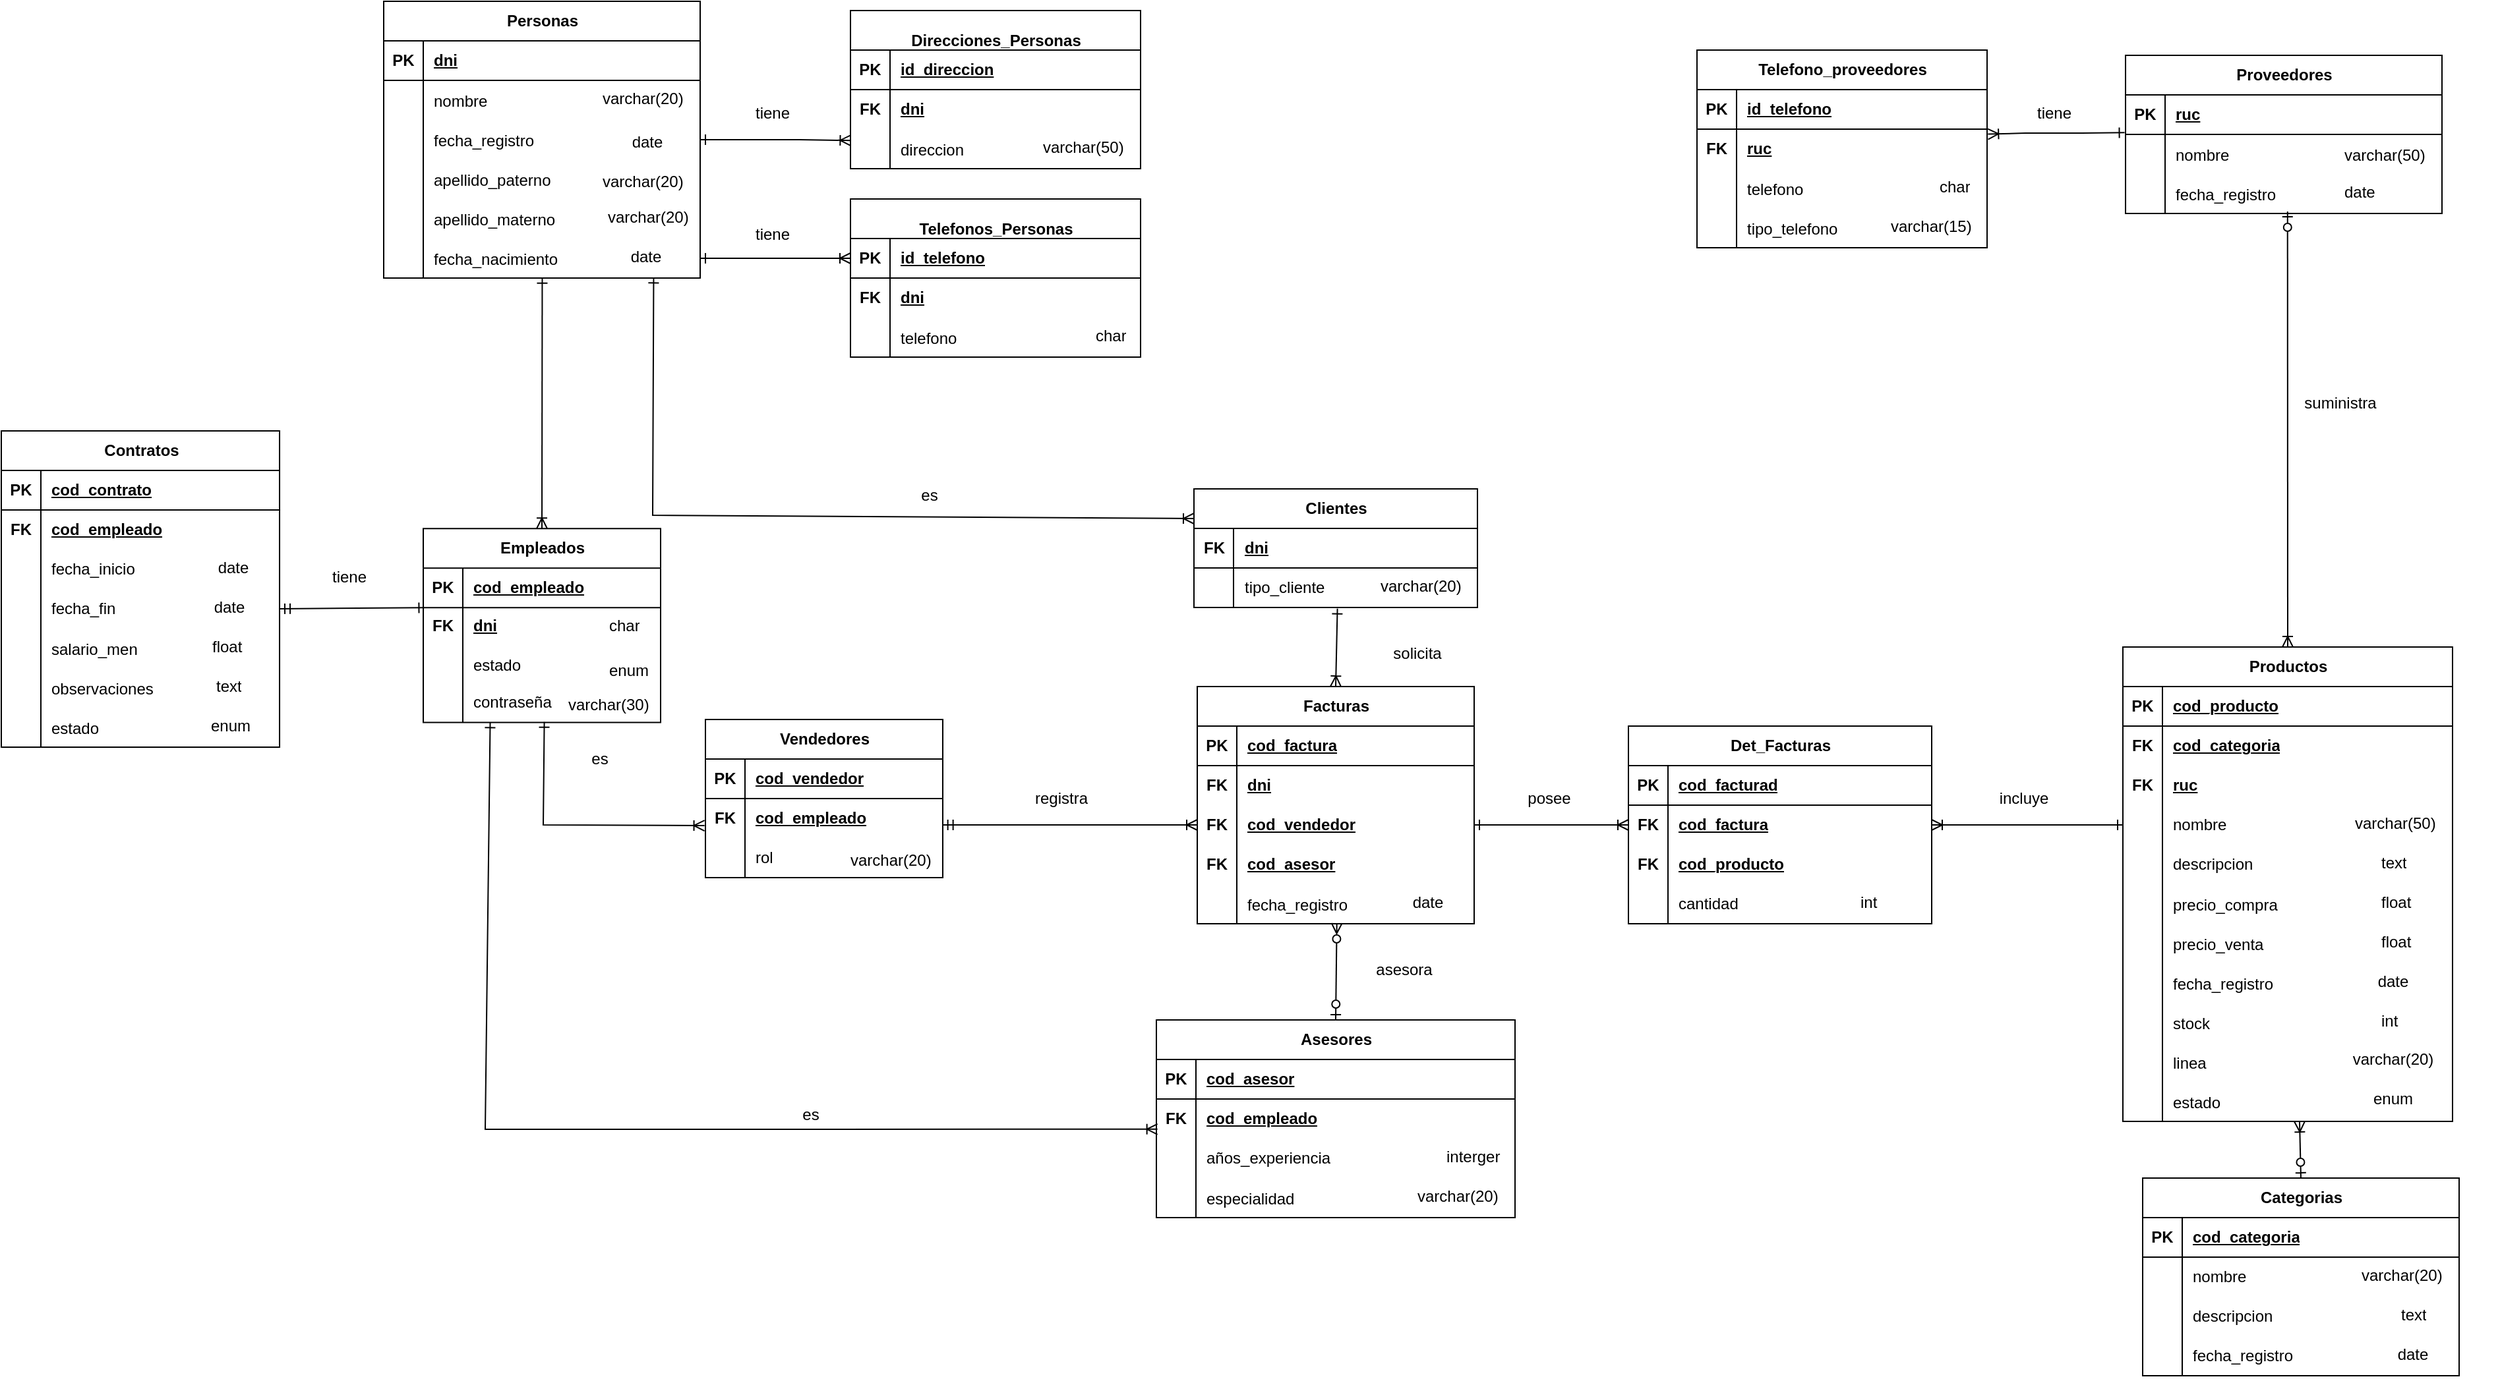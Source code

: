 <mxfile version="26.2.13">
  <diagram name="Página-1" id="IVsJCK-2Te0hzgVn_iWG">
    <mxGraphModel dx="3212" dy="1545" grid="0" gridSize="10" guides="1" tooltips="1" connect="1" arrows="1" fold="1" page="0" pageScale="1" pageWidth="827" pageHeight="1169" math="0" shadow="0">
      <root>
        <mxCell id="0" />
        <mxCell id="1" parent="0" />
        <mxCell id="tT1JXpJsAG-MvLjPBBAF-1" value="" style="group" parent="1" connectable="0" vertex="1">
          <mxGeometry x="-333" y="-369" width="240" height="210" as="geometry" />
        </mxCell>
        <mxCell id="g809Z1XX3oqOAnFsOIny-66" value="Proveedores" style="shape=table;startSize=30;container=1;collapsible=1;childLayout=tableLayout;fixedRows=1;rowLines=0;fontStyle=1;align=center;resizeLast=1;html=1;" parent="tT1JXpJsAG-MvLjPBBAF-1" vertex="1">
          <mxGeometry width="240" height="120" as="geometry" />
        </mxCell>
        <mxCell id="g809Z1XX3oqOAnFsOIny-67" value="" style="shape=tableRow;horizontal=0;startSize=0;swimlaneHead=0;swimlaneBody=0;fillColor=none;collapsible=0;dropTarget=0;points=[[0,0.5],[1,0.5]];portConstraint=eastwest;top=0;left=0;right=0;bottom=1;" parent="g809Z1XX3oqOAnFsOIny-66" vertex="1">
          <mxGeometry y="30" width="240" height="30" as="geometry" />
        </mxCell>
        <mxCell id="g809Z1XX3oqOAnFsOIny-68" value="PK" style="shape=partialRectangle;connectable=0;fillColor=none;top=0;left=0;bottom=0;right=0;fontStyle=1;overflow=hidden;whiteSpace=wrap;html=1;" parent="g809Z1XX3oqOAnFsOIny-67" vertex="1">
          <mxGeometry width="30" height="30" as="geometry">
            <mxRectangle width="30" height="30" as="alternateBounds" />
          </mxGeometry>
        </mxCell>
        <mxCell id="g809Z1XX3oqOAnFsOIny-69" value="ruc" style="shape=partialRectangle;connectable=0;fillColor=none;top=0;left=0;bottom=0;right=0;align=left;spacingLeft=6;fontStyle=5;overflow=hidden;whiteSpace=wrap;html=1;" parent="g809Z1XX3oqOAnFsOIny-67" vertex="1">
          <mxGeometry x="30" width="210" height="30" as="geometry">
            <mxRectangle width="210" height="30" as="alternateBounds" />
          </mxGeometry>
        </mxCell>
        <mxCell id="g809Z1XX3oqOAnFsOIny-85" value="" style="shape=tableRow;horizontal=0;startSize=0;swimlaneHead=0;swimlaneBody=0;fillColor=none;collapsible=0;dropTarget=0;points=[[0,0.5],[1,0.5]];portConstraint=eastwest;top=0;left=0;right=0;bottom=0;" parent="g809Z1XX3oqOAnFsOIny-66" vertex="1">
          <mxGeometry y="60" width="240" height="30" as="geometry" />
        </mxCell>
        <mxCell id="g809Z1XX3oqOAnFsOIny-86" value="" style="shape=partialRectangle;connectable=0;fillColor=none;top=0;left=0;bottom=0;right=0;editable=1;overflow=hidden;" parent="g809Z1XX3oqOAnFsOIny-85" vertex="1">
          <mxGeometry width="30" height="30" as="geometry">
            <mxRectangle width="30" height="30" as="alternateBounds" />
          </mxGeometry>
        </mxCell>
        <mxCell id="g809Z1XX3oqOAnFsOIny-87" value="nombre" style="shape=partialRectangle;connectable=0;fillColor=none;top=0;left=0;bottom=0;right=0;align=left;spacingLeft=6;overflow=hidden;" parent="g809Z1XX3oqOAnFsOIny-85" vertex="1">
          <mxGeometry x="30" width="210" height="30" as="geometry">
            <mxRectangle width="210" height="30" as="alternateBounds" />
          </mxGeometry>
        </mxCell>
        <mxCell id="g809Z1XX3oqOAnFsOIny-88" value="" style="shape=tableRow;horizontal=0;startSize=0;swimlaneHead=0;swimlaneBody=0;fillColor=none;collapsible=0;dropTarget=0;points=[[0,0.5],[1,0.5]];portConstraint=eastwest;top=0;left=0;right=0;bottom=0;" parent="g809Z1XX3oqOAnFsOIny-66" vertex="1">
          <mxGeometry y="90" width="240" height="30" as="geometry" />
        </mxCell>
        <mxCell id="g809Z1XX3oqOAnFsOIny-89" value="" style="shape=partialRectangle;connectable=0;fillColor=none;top=0;left=0;bottom=0;right=0;editable=1;overflow=hidden;" parent="g809Z1XX3oqOAnFsOIny-88" vertex="1">
          <mxGeometry width="30" height="30" as="geometry">
            <mxRectangle width="30" height="30" as="alternateBounds" />
          </mxGeometry>
        </mxCell>
        <mxCell id="g809Z1XX3oqOAnFsOIny-90" value="fecha_registro" style="shape=partialRectangle;connectable=0;fillColor=none;top=0;left=0;bottom=0;right=0;align=left;spacingLeft=6;overflow=hidden;" parent="g809Z1XX3oqOAnFsOIny-88" vertex="1">
          <mxGeometry x="30" width="210" height="30" as="geometry">
            <mxRectangle width="210" height="30" as="alternateBounds" />
          </mxGeometry>
        </mxCell>
        <mxCell id="lCusA6dN9zMKmBLTLOm--49" value="varchar(50)" style="text;strokeColor=none;fillColor=none;spacingLeft=4;spacingRight=4;overflow=hidden;rotatable=0;points=[[0,0.5],[1,0.5]];portConstraint=eastwest;fontSize=12;whiteSpace=wrap;html=1;" parent="tT1JXpJsAG-MvLjPBBAF-1" vertex="1">
          <mxGeometry x="160" y="62" width="80" height="30" as="geometry" />
        </mxCell>
        <mxCell id="lCusA6dN9zMKmBLTLOm--50" value="date" style="text;strokeColor=none;fillColor=none;spacingLeft=4;spacingRight=4;overflow=hidden;rotatable=0;points=[[0,0.5],[1,0.5]];portConstraint=eastwest;fontSize=12;whiteSpace=wrap;html=1;" parent="tT1JXpJsAG-MvLjPBBAF-1" vertex="1">
          <mxGeometry x="160" y="90" width="80" height="30" as="geometry" />
        </mxCell>
        <mxCell id="tT1JXpJsAG-MvLjPBBAF-2" value="" style="group" parent="1" connectable="0" vertex="1">
          <mxGeometry x="-320" y="483" width="240" height="150" as="geometry" />
        </mxCell>
        <mxCell id="g809Z1XX3oqOAnFsOIny-119" value="Categorias" style="shape=table;startSize=30;container=1;collapsible=1;childLayout=tableLayout;fixedRows=1;rowLines=0;fontStyle=1;align=center;resizeLast=1;html=1;" parent="tT1JXpJsAG-MvLjPBBAF-2" vertex="1">
          <mxGeometry width="240" height="150" as="geometry" />
        </mxCell>
        <mxCell id="g809Z1XX3oqOAnFsOIny-120" value="" style="shape=tableRow;horizontal=0;startSize=0;swimlaneHead=0;swimlaneBody=0;fillColor=none;collapsible=0;dropTarget=0;points=[[0,0.5],[1,0.5]];portConstraint=eastwest;top=0;left=0;right=0;bottom=1;" parent="g809Z1XX3oqOAnFsOIny-119" vertex="1">
          <mxGeometry y="30" width="240" height="30" as="geometry" />
        </mxCell>
        <mxCell id="g809Z1XX3oqOAnFsOIny-121" value="PK" style="shape=partialRectangle;connectable=0;fillColor=none;top=0;left=0;bottom=0;right=0;fontStyle=1;overflow=hidden;whiteSpace=wrap;html=1;" parent="g809Z1XX3oqOAnFsOIny-120" vertex="1">
          <mxGeometry width="30" height="30" as="geometry">
            <mxRectangle width="30" height="30" as="alternateBounds" />
          </mxGeometry>
        </mxCell>
        <mxCell id="g809Z1XX3oqOAnFsOIny-122" value="cod_categoria" style="shape=partialRectangle;connectable=0;fillColor=none;top=0;left=0;bottom=0;right=0;align=left;spacingLeft=6;fontStyle=5;overflow=hidden;whiteSpace=wrap;html=1;" parent="g809Z1XX3oqOAnFsOIny-120" vertex="1">
          <mxGeometry x="30" width="210" height="30" as="geometry">
            <mxRectangle width="210" height="30" as="alternateBounds" />
          </mxGeometry>
        </mxCell>
        <mxCell id="g809Z1XX3oqOAnFsOIny-123" value="" style="shape=tableRow;horizontal=0;startSize=0;swimlaneHead=0;swimlaneBody=0;fillColor=none;collapsible=0;dropTarget=0;points=[[0,0.5],[1,0.5]];portConstraint=eastwest;top=0;left=0;right=0;bottom=0;" parent="g809Z1XX3oqOAnFsOIny-119" vertex="1">
          <mxGeometry y="60" width="240" height="30" as="geometry" />
        </mxCell>
        <mxCell id="g809Z1XX3oqOAnFsOIny-124" value="" style="shape=partialRectangle;connectable=0;fillColor=none;top=0;left=0;bottom=0;right=0;editable=1;overflow=hidden;whiteSpace=wrap;html=1;" parent="g809Z1XX3oqOAnFsOIny-123" vertex="1">
          <mxGeometry width="30" height="30" as="geometry">
            <mxRectangle width="30" height="30" as="alternateBounds" />
          </mxGeometry>
        </mxCell>
        <mxCell id="g809Z1XX3oqOAnFsOIny-125" value="nombre" style="shape=partialRectangle;connectable=0;fillColor=none;top=0;left=0;bottom=0;right=0;align=left;spacingLeft=6;overflow=hidden;whiteSpace=wrap;html=1;" parent="g809Z1XX3oqOAnFsOIny-123" vertex="1">
          <mxGeometry x="30" width="210" height="30" as="geometry">
            <mxRectangle width="210" height="30" as="alternateBounds" />
          </mxGeometry>
        </mxCell>
        <mxCell id="g809Z1XX3oqOAnFsOIny-126" value="" style="shape=tableRow;horizontal=0;startSize=0;swimlaneHead=0;swimlaneBody=0;fillColor=none;collapsible=0;dropTarget=0;points=[[0,0.5],[1,0.5]];portConstraint=eastwest;top=0;left=0;right=0;bottom=0;" parent="g809Z1XX3oqOAnFsOIny-119" vertex="1">
          <mxGeometry y="90" width="240" height="30" as="geometry" />
        </mxCell>
        <mxCell id="g809Z1XX3oqOAnFsOIny-127" value="" style="shape=partialRectangle;connectable=0;fillColor=none;top=0;left=0;bottom=0;right=0;editable=1;overflow=hidden;whiteSpace=wrap;html=1;" parent="g809Z1XX3oqOAnFsOIny-126" vertex="1">
          <mxGeometry width="30" height="30" as="geometry">
            <mxRectangle width="30" height="30" as="alternateBounds" />
          </mxGeometry>
        </mxCell>
        <mxCell id="g809Z1XX3oqOAnFsOIny-128" value="descripcion" style="shape=partialRectangle;connectable=0;fillColor=none;top=0;left=0;bottom=0;right=0;align=left;spacingLeft=6;overflow=hidden;whiteSpace=wrap;html=1;" parent="g809Z1XX3oqOAnFsOIny-126" vertex="1">
          <mxGeometry x="30" width="210" height="30" as="geometry">
            <mxRectangle width="210" height="30" as="alternateBounds" />
          </mxGeometry>
        </mxCell>
        <mxCell id="g809Z1XX3oqOAnFsOIny-129" value="" style="shape=tableRow;horizontal=0;startSize=0;swimlaneHead=0;swimlaneBody=0;fillColor=none;collapsible=0;dropTarget=0;points=[[0,0.5],[1,0.5]];portConstraint=eastwest;top=0;left=0;right=0;bottom=0;" parent="g809Z1XX3oqOAnFsOIny-119" vertex="1">
          <mxGeometry y="120" width="240" height="30" as="geometry" />
        </mxCell>
        <mxCell id="g809Z1XX3oqOAnFsOIny-130" value="" style="shape=partialRectangle;connectable=0;fillColor=none;top=0;left=0;bottom=0;right=0;editable=1;overflow=hidden;whiteSpace=wrap;html=1;" parent="g809Z1XX3oqOAnFsOIny-129" vertex="1">
          <mxGeometry width="30" height="30" as="geometry">
            <mxRectangle width="30" height="30" as="alternateBounds" />
          </mxGeometry>
        </mxCell>
        <mxCell id="g809Z1XX3oqOAnFsOIny-131" value="fecha_registro" style="shape=partialRectangle;connectable=0;fillColor=none;top=0;left=0;bottom=0;right=0;align=left;spacingLeft=6;overflow=hidden;whiteSpace=wrap;html=1;" parent="g809Z1XX3oqOAnFsOIny-129" vertex="1">
          <mxGeometry x="30" width="210" height="30" as="geometry">
            <mxRectangle width="210" height="30" as="alternateBounds" />
          </mxGeometry>
        </mxCell>
        <mxCell id="g809Z1XX3oqOAnFsOIny-132" value="varchar(20)" style="text;strokeColor=none;fillColor=none;spacingLeft=4;spacingRight=4;overflow=hidden;rotatable=0;points=[[0,0.5],[1,0.5]];portConstraint=eastwest;fontSize=12;whiteSpace=wrap;html=1;" parent="tT1JXpJsAG-MvLjPBBAF-2" vertex="1">
          <mxGeometry x="160" y="60" width="80" height="30" as="geometry" />
        </mxCell>
        <mxCell id="g809Z1XX3oqOAnFsOIny-133" value="date" style="text;strokeColor=none;fillColor=none;spacingLeft=4;spacingRight=4;overflow=hidden;rotatable=0;points=[[0,0.5],[1,0.5]];portConstraint=eastwest;fontSize=12;whiteSpace=wrap;html=1;align=center;" parent="tT1JXpJsAG-MvLjPBBAF-2" vertex="1">
          <mxGeometry x="170" y="120" width="70" height="30" as="geometry" />
        </mxCell>
        <mxCell id="g809Z1XX3oqOAnFsOIny-134" value="text" style="text;strokeColor=none;fillColor=none;spacingLeft=4;spacingRight=4;overflow=hidden;rotatable=0;points=[[0,0.5],[1,0.5]];portConstraint=eastwest;fontSize=12;whiteSpace=wrap;html=1;" parent="tT1JXpJsAG-MvLjPBBAF-2" vertex="1">
          <mxGeometry x="190" y="90" width="80" height="30" as="geometry" />
        </mxCell>
        <mxCell id="tT1JXpJsAG-MvLjPBBAF-3" value="" style="group" parent="1" connectable="0" vertex="1">
          <mxGeometry x="-1037" y="110" width="210" height="180" as="geometry" />
        </mxCell>
        <mxCell id="g809Z1XX3oqOAnFsOIny-173" value="Facturas" style="shape=table;startSize=30;container=1;collapsible=1;childLayout=tableLayout;fixedRows=1;rowLines=0;fontStyle=1;align=center;resizeLast=1;html=1;" parent="tT1JXpJsAG-MvLjPBBAF-3" vertex="1">
          <mxGeometry width="210" height="180" as="geometry" />
        </mxCell>
        <mxCell id="g809Z1XX3oqOAnFsOIny-174" value="" style="shape=tableRow;horizontal=0;startSize=0;swimlaneHead=0;swimlaneBody=0;fillColor=none;collapsible=0;dropTarget=0;points=[[0,0.5],[1,0.5]];portConstraint=eastwest;top=0;left=0;right=0;bottom=1;" parent="g809Z1XX3oqOAnFsOIny-173" vertex="1">
          <mxGeometry y="30" width="210" height="30" as="geometry" />
        </mxCell>
        <mxCell id="g809Z1XX3oqOAnFsOIny-175" value="PK" style="shape=partialRectangle;connectable=0;fillColor=none;top=0;left=0;bottom=0;right=0;fontStyle=1;overflow=hidden;whiteSpace=wrap;html=1;" parent="g809Z1XX3oqOAnFsOIny-174" vertex="1">
          <mxGeometry width="30" height="30" as="geometry">
            <mxRectangle width="30" height="30" as="alternateBounds" />
          </mxGeometry>
        </mxCell>
        <mxCell id="g809Z1XX3oqOAnFsOIny-176" value="cod_factura" style="shape=partialRectangle;connectable=0;fillColor=none;top=0;left=0;bottom=0;right=0;align=left;spacingLeft=6;fontStyle=5;overflow=hidden;whiteSpace=wrap;html=1;" parent="g809Z1XX3oqOAnFsOIny-174" vertex="1">
          <mxGeometry x="30" width="180" height="30" as="geometry">
            <mxRectangle width="180" height="30" as="alternateBounds" />
          </mxGeometry>
        </mxCell>
        <mxCell id="g809Z1XX3oqOAnFsOIny-177" value="" style="shape=tableRow;horizontal=0;startSize=0;swimlaneHead=0;swimlaneBody=0;fillColor=none;collapsible=0;dropTarget=0;points=[[0,0.5],[1,0.5]];portConstraint=eastwest;top=0;left=0;right=0;bottom=0;" parent="g809Z1XX3oqOAnFsOIny-173" vertex="1">
          <mxGeometry y="60" width="210" height="30" as="geometry" />
        </mxCell>
        <mxCell id="g809Z1XX3oqOAnFsOIny-178" value="&lt;b&gt;FK&lt;/b&gt;" style="shape=partialRectangle;connectable=0;fillColor=none;top=0;left=0;bottom=0;right=0;editable=1;overflow=hidden;whiteSpace=wrap;html=1;" parent="g809Z1XX3oqOAnFsOIny-177" vertex="1">
          <mxGeometry width="30" height="30" as="geometry">
            <mxRectangle width="30" height="30" as="alternateBounds" />
          </mxGeometry>
        </mxCell>
        <mxCell id="g809Z1XX3oqOAnFsOIny-179" value="&lt;b&gt;&lt;u&gt;dni&lt;/u&gt;&lt;/b&gt;" style="shape=partialRectangle;connectable=0;fillColor=none;top=0;left=0;bottom=0;right=0;align=left;spacingLeft=6;overflow=hidden;whiteSpace=wrap;html=1;" parent="g809Z1XX3oqOAnFsOIny-177" vertex="1">
          <mxGeometry x="30" width="180" height="30" as="geometry">
            <mxRectangle width="180" height="30" as="alternateBounds" />
          </mxGeometry>
        </mxCell>
        <mxCell id="g809Z1XX3oqOAnFsOIny-180" value="" style="shape=tableRow;horizontal=0;startSize=0;swimlaneHead=0;swimlaneBody=0;fillColor=none;collapsible=0;dropTarget=0;points=[[0,0.5],[1,0.5]];portConstraint=eastwest;top=0;left=0;right=0;bottom=0;" parent="g809Z1XX3oqOAnFsOIny-173" vertex="1">
          <mxGeometry y="90" width="210" height="30" as="geometry" />
        </mxCell>
        <mxCell id="g809Z1XX3oqOAnFsOIny-181" value="&lt;b&gt;FK&lt;/b&gt;" style="shape=partialRectangle;connectable=0;fillColor=none;top=0;left=0;bottom=0;right=0;editable=1;overflow=hidden;whiteSpace=wrap;html=1;" parent="g809Z1XX3oqOAnFsOIny-180" vertex="1">
          <mxGeometry width="30" height="30" as="geometry">
            <mxRectangle width="30" height="30" as="alternateBounds" />
          </mxGeometry>
        </mxCell>
        <mxCell id="g809Z1XX3oqOAnFsOIny-182" value="&lt;u&gt;&lt;b&gt;cod_vendedor&lt;/b&gt;&lt;/u&gt;" style="shape=partialRectangle;connectable=0;fillColor=none;top=0;left=0;bottom=0;right=0;align=left;spacingLeft=6;overflow=hidden;whiteSpace=wrap;html=1;" parent="g809Z1XX3oqOAnFsOIny-180" vertex="1">
          <mxGeometry x="30" width="180" height="30" as="geometry">
            <mxRectangle width="180" height="30" as="alternateBounds" />
          </mxGeometry>
        </mxCell>
        <mxCell id="g809Z1XX3oqOAnFsOIny-183" value="" style="shape=tableRow;horizontal=0;startSize=0;swimlaneHead=0;swimlaneBody=0;fillColor=none;collapsible=0;dropTarget=0;points=[[0,0.5],[1,0.5]];portConstraint=eastwest;top=0;left=0;right=0;bottom=0;" parent="g809Z1XX3oqOAnFsOIny-173" vertex="1">
          <mxGeometry y="120" width="210" height="30" as="geometry" />
        </mxCell>
        <mxCell id="g809Z1XX3oqOAnFsOIny-184" value="&lt;b&gt;FK&lt;/b&gt;" style="shape=partialRectangle;connectable=0;fillColor=none;top=0;left=0;bottom=0;right=0;editable=1;overflow=hidden;whiteSpace=wrap;html=1;" parent="g809Z1XX3oqOAnFsOIny-183" vertex="1">
          <mxGeometry width="30" height="30" as="geometry">
            <mxRectangle width="30" height="30" as="alternateBounds" />
          </mxGeometry>
        </mxCell>
        <mxCell id="g809Z1XX3oqOAnFsOIny-185" value="&lt;u&gt;&lt;b&gt;cod_asesor&lt;/b&gt;&lt;/u&gt;" style="shape=partialRectangle;connectable=0;fillColor=none;top=0;left=0;bottom=0;right=0;align=left;spacingLeft=6;overflow=hidden;whiteSpace=wrap;html=1;" parent="g809Z1XX3oqOAnFsOIny-183" vertex="1">
          <mxGeometry x="30" width="180" height="30" as="geometry">
            <mxRectangle width="180" height="30" as="alternateBounds" />
          </mxGeometry>
        </mxCell>
        <mxCell id="g809Z1XX3oqOAnFsOIny-190" value="" style="shape=tableRow;horizontal=0;startSize=0;swimlaneHead=0;swimlaneBody=0;fillColor=none;collapsible=0;dropTarget=0;points=[[0,0.5],[1,0.5]];portConstraint=eastwest;top=0;left=0;right=0;bottom=0;" parent="g809Z1XX3oqOAnFsOIny-173" vertex="1">
          <mxGeometry y="150" width="210" height="30" as="geometry" />
        </mxCell>
        <mxCell id="g809Z1XX3oqOAnFsOIny-191" value="" style="shape=partialRectangle;connectable=0;fillColor=none;top=0;left=0;bottom=0;right=0;editable=1;overflow=hidden;" parent="g809Z1XX3oqOAnFsOIny-190" vertex="1">
          <mxGeometry width="30" height="30" as="geometry">
            <mxRectangle width="30" height="30" as="alternateBounds" />
          </mxGeometry>
        </mxCell>
        <mxCell id="g809Z1XX3oqOAnFsOIny-192" value="fecha_registro" style="shape=partialRectangle;connectable=0;fillColor=none;top=0;left=0;bottom=0;right=0;align=left;spacingLeft=6;overflow=hidden;" parent="g809Z1XX3oqOAnFsOIny-190" vertex="1">
          <mxGeometry x="30" width="180" height="30" as="geometry">
            <mxRectangle width="180" height="30" as="alternateBounds" />
          </mxGeometry>
        </mxCell>
        <mxCell id="g809Z1XX3oqOAnFsOIny-193" value="date" style="text;strokeColor=none;fillColor=none;spacingLeft=4;spacingRight=4;overflow=hidden;rotatable=0;points=[[0,0.5],[1,0.5]];portConstraint=eastwest;fontSize=12;whiteSpace=wrap;html=1;align=center;" parent="tT1JXpJsAG-MvLjPBBAF-3" vertex="1">
          <mxGeometry x="140" y="150" width="70" height="30" as="geometry" />
        </mxCell>
        <mxCell id="tT1JXpJsAG-MvLjPBBAF-10" value="" style="group" parent="1" connectable="0" vertex="1">
          <mxGeometry x="-335" y="80" width="270" height="358" as="geometry" />
        </mxCell>
        <mxCell id="g809Z1XX3oqOAnFsOIny-135" value="Productos" style="shape=table;startSize=30;container=1;collapsible=1;childLayout=tableLayout;fixedRows=1;rowLines=0;fontStyle=1;align=center;resizeLast=1;html=1;" parent="tT1JXpJsAG-MvLjPBBAF-10" vertex="1">
          <mxGeometry width="250" height="360" as="geometry" />
        </mxCell>
        <mxCell id="g809Z1XX3oqOAnFsOIny-136" value="" style="shape=tableRow;horizontal=0;startSize=0;swimlaneHead=0;swimlaneBody=0;fillColor=none;collapsible=0;dropTarget=0;points=[[0,0.5],[1,0.5]];portConstraint=eastwest;top=0;left=0;right=0;bottom=1;" parent="g809Z1XX3oqOAnFsOIny-135" vertex="1">
          <mxGeometry y="30" width="250" height="30" as="geometry" />
        </mxCell>
        <mxCell id="g809Z1XX3oqOAnFsOIny-137" value="PK" style="shape=partialRectangle;connectable=0;fillColor=none;top=0;left=0;bottom=0;right=0;fontStyle=1;overflow=hidden;whiteSpace=wrap;html=1;" parent="g809Z1XX3oqOAnFsOIny-136" vertex="1">
          <mxGeometry width="30" height="30" as="geometry">
            <mxRectangle width="30" height="30" as="alternateBounds" />
          </mxGeometry>
        </mxCell>
        <mxCell id="g809Z1XX3oqOAnFsOIny-138" value="cod_producto" style="shape=partialRectangle;connectable=0;fillColor=none;top=0;left=0;bottom=0;right=0;align=left;spacingLeft=6;fontStyle=5;overflow=hidden;whiteSpace=wrap;html=1;" parent="g809Z1XX3oqOAnFsOIny-136" vertex="1">
          <mxGeometry x="30" width="220" height="30" as="geometry">
            <mxRectangle width="220" height="30" as="alternateBounds" />
          </mxGeometry>
        </mxCell>
        <mxCell id="g809Z1XX3oqOAnFsOIny-139" value="" style="shape=tableRow;horizontal=0;startSize=0;swimlaneHead=0;swimlaneBody=0;fillColor=none;collapsible=0;dropTarget=0;points=[[0,0.5],[1,0.5]];portConstraint=eastwest;top=0;left=0;right=0;bottom=0;" parent="g809Z1XX3oqOAnFsOIny-135" vertex="1">
          <mxGeometry y="60" width="250" height="30" as="geometry" />
        </mxCell>
        <mxCell id="g809Z1XX3oqOAnFsOIny-140" value="&lt;b&gt;FK&lt;/b&gt;" style="shape=partialRectangle;connectable=0;fillColor=none;top=0;left=0;bottom=0;right=0;editable=1;overflow=hidden;whiteSpace=wrap;html=1;" parent="g809Z1XX3oqOAnFsOIny-139" vertex="1">
          <mxGeometry width="30" height="30" as="geometry">
            <mxRectangle width="30" height="30" as="alternateBounds" />
          </mxGeometry>
        </mxCell>
        <mxCell id="g809Z1XX3oqOAnFsOIny-141" value="&lt;span style=&quot;font-weight: 700; text-decoration-line: underline;&quot;&gt;cod_categoria&lt;/span&gt;" style="shape=partialRectangle;connectable=0;fillColor=none;top=0;left=0;bottom=0;right=0;align=left;spacingLeft=6;overflow=hidden;whiteSpace=wrap;html=1;" parent="g809Z1XX3oqOAnFsOIny-139" vertex="1">
          <mxGeometry x="30" width="220" height="30" as="geometry">
            <mxRectangle width="220" height="30" as="alternateBounds" />
          </mxGeometry>
        </mxCell>
        <mxCell id="g809Z1XX3oqOAnFsOIny-157" value="" style="shape=tableRow;horizontal=0;startSize=0;swimlaneHead=0;swimlaneBody=0;fillColor=none;collapsible=0;dropTarget=0;points=[[0,0.5],[1,0.5]];portConstraint=eastwest;top=0;left=0;right=0;bottom=0;" parent="g809Z1XX3oqOAnFsOIny-135" vertex="1">
          <mxGeometry y="90" width="250" height="30" as="geometry" />
        </mxCell>
        <mxCell id="g809Z1XX3oqOAnFsOIny-158" value="&lt;b&gt;FK&lt;/b&gt;" style="shape=partialRectangle;connectable=0;fillColor=none;top=0;left=0;bottom=0;right=0;fontStyle=0;overflow=hidden;whiteSpace=wrap;html=1;" parent="g809Z1XX3oqOAnFsOIny-157" vertex="1">
          <mxGeometry width="30" height="30" as="geometry">
            <mxRectangle width="30" height="30" as="alternateBounds" />
          </mxGeometry>
        </mxCell>
        <mxCell id="g809Z1XX3oqOAnFsOIny-159" value="&lt;b&gt;&lt;u&gt;ruc&lt;/u&gt;&lt;/b&gt;" style="shape=partialRectangle;connectable=0;fillColor=none;top=0;left=0;bottom=0;right=0;align=left;spacingLeft=6;fontStyle=0;overflow=hidden;whiteSpace=wrap;html=1;" parent="g809Z1XX3oqOAnFsOIny-157" vertex="1">
          <mxGeometry x="30" width="220" height="30" as="geometry">
            <mxRectangle width="220" height="30" as="alternateBounds" />
          </mxGeometry>
        </mxCell>
        <mxCell id="g809Z1XX3oqOAnFsOIny-142" value="" style="shape=tableRow;horizontal=0;startSize=0;swimlaneHead=0;swimlaneBody=0;fillColor=none;collapsible=0;dropTarget=0;points=[[0,0.5],[1,0.5]];portConstraint=eastwest;top=0;left=0;right=0;bottom=0;" parent="g809Z1XX3oqOAnFsOIny-135" vertex="1">
          <mxGeometry y="120" width="250" height="30" as="geometry" />
        </mxCell>
        <mxCell id="g809Z1XX3oqOAnFsOIny-143" value="" style="shape=partialRectangle;connectable=0;fillColor=none;top=0;left=0;bottom=0;right=0;editable=1;overflow=hidden;whiteSpace=wrap;html=1;" parent="g809Z1XX3oqOAnFsOIny-142" vertex="1">
          <mxGeometry width="30" height="30" as="geometry">
            <mxRectangle width="30" height="30" as="alternateBounds" />
          </mxGeometry>
        </mxCell>
        <mxCell id="g809Z1XX3oqOAnFsOIny-144" value="nombre" style="shape=partialRectangle;connectable=0;fillColor=none;top=0;left=0;bottom=0;right=0;align=left;spacingLeft=6;overflow=hidden;whiteSpace=wrap;html=1;" parent="g809Z1XX3oqOAnFsOIny-142" vertex="1">
          <mxGeometry x="30" width="220" height="30" as="geometry">
            <mxRectangle width="220" height="30" as="alternateBounds" />
          </mxGeometry>
        </mxCell>
        <mxCell id="g809Z1XX3oqOAnFsOIny-145" value="" style="shape=tableRow;horizontal=0;startSize=0;swimlaneHead=0;swimlaneBody=0;fillColor=none;collapsible=0;dropTarget=0;points=[[0,0.5],[1,0.5]];portConstraint=eastwest;top=0;left=0;right=0;bottom=0;" parent="g809Z1XX3oqOAnFsOIny-135" vertex="1">
          <mxGeometry y="150" width="250" height="30" as="geometry" />
        </mxCell>
        <mxCell id="g809Z1XX3oqOAnFsOIny-146" value="" style="shape=partialRectangle;connectable=0;fillColor=none;top=0;left=0;bottom=0;right=0;editable=1;overflow=hidden;whiteSpace=wrap;html=1;" parent="g809Z1XX3oqOAnFsOIny-145" vertex="1">
          <mxGeometry width="30" height="30" as="geometry">
            <mxRectangle width="30" height="30" as="alternateBounds" />
          </mxGeometry>
        </mxCell>
        <mxCell id="g809Z1XX3oqOAnFsOIny-147" value="descripcion" style="shape=partialRectangle;connectable=0;fillColor=none;top=0;left=0;bottom=0;right=0;align=left;spacingLeft=6;overflow=hidden;whiteSpace=wrap;html=1;" parent="g809Z1XX3oqOAnFsOIny-145" vertex="1">
          <mxGeometry x="30" width="220" height="30" as="geometry">
            <mxRectangle width="220" height="30" as="alternateBounds" />
          </mxGeometry>
        </mxCell>
        <mxCell id="g809Z1XX3oqOAnFsOIny-148" value="" style="shape=tableRow;horizontal=0;startSize=0;swimlaneHead=0;swimlaneBody=0;fillColor=none;collapsible=0;dropTarget=0;points=[[0,0.5],[1,0.5]];portConstraint=eastwest;top=0;left=0;right=0;bottom=0;" parent="g809Z1XX3oqOAnFsOIny-135" vertex="1">
          <mxGeometry y="180" width="250" height="30" as="geometry" />
        </mxCell>
        <mxCell id="g809Z1XX3oqOAnFsOIny-149" value="" style="shape=partialRectangle;connectable=0;fillColor=none;top=0;left=0;bottom=0;right=0;editable=1;overflow=hidden;" parent="g809Z1XX3oqOAnFsOIny-148" vertex="1">
          <mxGeometry width="30" height="30" as="geometry">
            <mxRectangle width="30" height="30" as="alternateBounds" />
          </mxGeometry>
        </mxCell>
        <mxCell id="g809Z1XX3oqOAnFsOIny-150" value="precio_compra" style="shape=partialRectangle;connectable=0;fillColor=none;top=0;left=0;bottom=0;right=0;align=left;spacingLeft=6;overflow=hidden;" parent="g809Z1XX3oqOAnFsOIny-148" vertex="1">
          <mxGeometry x="30" width="220" height="30" as="geometry">
            <mxRectangle width="220" height="30" as="alternateBounds" />
          </mxGeometry>
        </mxCell>
        <mxCell id="g809Z1XX3oqOAnFsOIny-151" value="" style="shape=tableRow;horizontal=0;startSize=0;swimlaneHead=0;swimlaneBody=0;fillColor=none;collapsible=0;dropTarget=0;points=[[0,0.5],[1,0.5]];portConstraint=eastwest;top=0;left=0;right=0;bottom=0;" parent="g809Z1XX3oqOAnFsOIny-135" vertex="1">
          <mxGeometry y="210" width="250" height="30" as="geometry" />
        </mxCell>
        <mxCell id="g809Z1XX3oqOAnFsOIny-152" value="" style="shape=partialRectangle;connectable=0;fillColor=none;top=0;left=0;bottom=0;right=0;editable=1;overflow=hidden;" parent="g809Z1XX3oqOAnFsOIny-151" vertex="1">
          <mxGeometry width="30" height="30" as="geometry">
            <mxRectangle width="30" height="30" as="alternateBounds" />
          </mxGeometry>
        </mxCell>
        <mxCell id="g809Z1XX3oqOAnFsOIny-153" value="precio_venta" style="shape=partialRectangle;connectable=0;fillColor=none;top=0;left=0;bottom=0;right=0;align=left;spacingLeft=6;overflow=hidden;" parent="g809Z1XX3oqOAnFsOIny-151" vertex="1">
          <mxGeometry x="30" width="220" height="30" as="geometry">
            <mxRectangle width="220" height="30" as="alternateBounds" />
          </mxGeometry>
        </mxCell>
        <mxCell id="g809Z1XX3oqOAnFsOIny-154" value="" style="shape=tableRow;horizontal=0;startSize=0;swimlaneHead=0;swimlaneBody=0;fillColor=none;collapsible=0;dropTarget=0;points=[[0,0.5],[1,0.5]];portConstraint=eastwest;top=0;left=0;right=0;bottom=0;" parent="g809Z1XX3oqOAnFsOIny-135" vertex="1">
          <mxGeometry y="240" width="250" height="30" as="geometry" />
        </mxCell>
        <mxCell id="g809Z1XX3oqOAnFsOIny-155" value="" style="shape=partialRectangle;connectable=0;fillColor=none;top=0;left=0;bottom=0;right=0;editable=1;overflow=hidden;" parent="g809Z1XX3oqOAnFsOIny-154" vertex="1">
          <mxGeometry width="30" height="30" as="geometry">
            <mxRectangle width="30" height="30" as="alternateBounds" />
          </mxGeometry>
        </mxCell>
        <mxCell id="g809Z1XX3oqOAnFsOIny-156" value="fecha_registro" style="shape=partialRectangle;connectable=0;fillColor=none;top=0;left=0;bottom=0;right=0;align=left;spacingLeft=6;overflow=hidden;" parent="g809Z1XX3oqOAnFsOIny-154" vertex="1">
          <mxGeometry x="30" width="220" height="30" as="geometry">
            <mxRectangle width="220" height="30" as="alternateBounds" />
          </mxGeometry>
        </mxCell>
        <mxCell id="lCusA6dN9zMKmBLTLOm--17" value="" style="shape=tableRow;horizontal=0;startSize=0;swimlaneHead=0;swimlaneBody=0;fillColor=none;collapsible=0;dropTarget=0;points=[[0,0.5],[1,0.5]];portConstraint=eastwest;top=0;left=0;right=0;bottom=0;" parent="g809Z1XX3oqOAnFsOIny-135" vertex="1">
          <mxGeometry y="270" width="250" height="30" as="geometry" />
        </mxCell>
        <mxCell id="lCusA6dN9zMKmBLTLOm--18" value="" style="shape=partialRectangle;connectable=0;fillColor=none;top=0;left=0;bottom=0;right=0;editable=1;overflow=hidden;" parent="lCusA6dN9zMKmBLTLOm--17" vertex="1">
          <mxGeometry width="30" height="30" as="geometry">
            <mxRectangle width="30" height="30" as="alternateBounds" />
          </mxGeometry>
        </mxCell>
        <mxCell id="lCusA6dN9zMKmBLTLOm--19" value="stock" style="shape=partialRectangle;connectable=0;fillColor=none;top=0;left=0;bottom=0;right=0;align=left;spacingLeft=6;overflow=hidden;" parent="lCusA6dN9zMKmBLTLOm--17" vertex="1">
          <mxGeometry x="30" width="220" height="30" as="geometry">
            <mxRectangle width="220" height="30" as="alternateBounds" />
          </mxGeometry>
        </mxCell>
        <mxCell id="JYszyE0ZL-NZ_FN-iCyu-33" value="" style="shape=tableRow;horizontal=0;startSize=0;swimlaneHead=0;swimlaneBody=0;fillColor=none;collapsible=0;dropTarget=0;points=[[0,0.5],[1,0.5]];portConstraint=eastwest;top=0;left=0;right=0;bottom=0;" parent="g809Z1XX3oqOAnFsOIny-135" vertex="1">
          <mxGeometry y="300" width="250" height="30" as="geometry" />
        </mxCell>
        <mxCell id="JYszyE0ZL-NZ_FN-iCyu-34" value="" style="shape=partialRectangle;connectable=0;fillColor=none;top=0;left=0;bottom=0;right=0;editable=1;overflow=hidden;" parent="JYszyE0ZL-NZ_FN-iCyu-33" vertex="1">
          <mxGeometry width="30" height="30" as="geometry">
            <mxRectangle width="30" height="30" as="alternateBounds" />
          </mxGeometry>
        </mxCell>
        <mxCell id="JYszyE0ZL-NZ_FN-iCyu-35" value="linea" style="shape=partialRectangle;connectable=0;fillColor=none;top=0;left=0;bottom=0;right=0;align=left;spacingLeft=6;overflow=hidden;" parent="JYszyE0ZL-NZ_FN-iCyu-33" vertex="1">
          <mxGeometry x="30" width="220" height="30" as="geometry">
            <mxRectangle width="220" height="30" as="alternateBounds" />
          </mxGeometry>
        </mxCell>
        <mxCell id="JYszyE0ZL-NZ_FN-iCyu-36" value="" style="shape=tableRow;horizontal=0;startSize=0;swimlaneHead=0;swimlaneBody=0;fillColor=none;collapsible=0;dropTarget=0;points=[[0,0.5],[1,0.5]];portConstraint=eastwest;top=0;left=0;right=0;bottom=0;" parent="g809Z1XX3oqOAnFsOIny-135" vertex="1">
          <mxGeometry y="330" width="250" height="30" as="geometry" />
        </mxCell>
        <mxCell id="JYszyE0ZL-NZ_FN-iCyu-37" value="" style="shape=partialRectangle;connectable=0;fillColor=none;top=0;left=0;bottom=0;right=0;editable=1;overflow=hidden;" parent="JYszyE0ZL-NZ_FN-iCyu-36" vertex="1">
          <mxGeometry width="30" height="30" as="geometry">
            <mxRectangle width="30" height="30" as="alternateBounds" />
          </mxGeometry>
        </mxCell>
        <mxCell id="JYszyE0ZL-NZ_FN-iCyu-38" value="estado" style="shape=partialRectangle;connectable=0;fillColor=none;top=0;left=0;bottom=0;right=0;align=left;spacingLeft=6;overflow=hidden;" parent="JYszyE0ZL-NZ_FN-iCyu-36" vertex="1">
          <mxGeometry x="30" width="220" height="30" as="geometry">
            <mxRectangle width="220" height="30" as="alternateBounds" />
          </mxGeometry>
        </mxCell>
        <mxCell id="tT1JXpJsAG-MvLjPBBAF-4" value="varchar(50)" style="text;strokeColor=none;fillColor=none;spacingLeft=4;spacingRight=4;overflow=hidden;rotatable=0;points=[[0,0.5],[1,0.5]];portConstraint=eastwest;fontSize=12;whiteSpace=wrap;html=1;" parent="tT1JXpJsAG-MvLjPBBAF-10" vertex="1">
          <mxGeometry x="170" y="120" width="80" height="30" as="geometry" />
        </mxCell>
        <mxCell id="tT1JXpJsAG-MvLjPBBAF-5" value="text" style="text;strokeColor=none;fillColor=none;spacingLeft=4;spacingRight=4;overflow=hidden;rotatable=0;points=[[0,0.5],[1,0.5]];portConstraint=eastwest;fontSize=12;whiteSpace=wrap;html=1;" parent="tT1JXpJsAG-MvLjPBBAF-10" vertex="1">
          <mxGeometry x="190" y="150" width="80" height="30" as="geometry" />
        </mxCell>
        <mxCell id="tT1JXpJsAG-MvLjPBBAF-6" value="date" style="text;strokeColor=none;fillColor=none;spacingLeft=4;spacingRight=4;overflow=hidden;rotatable=0;points=[[0,0.5],[1,0.5]];portConstraint=eastwest;fontSize=12;whiteSpace=wrap;html=1;align=center;" parent="tT1JXpJsAG-MvLjPBBAF-10" vertex="1">
          <mxGeometry x="170" y="240" width="70" height="30" as="geometry" />
        </mxCell>
        <mxCell id="tT1JXpJsAG-MvLjPBBAF-7" value="float" style="text;strokeColor=none;fillColor=none;spacingLeft=4;spacingRight=4;overflow=hidden;rotatable=0;points=[[0,0.5],[1,0.5]];portConstraint=eastwest;fontSize=12;whiteSpace=wrap;html=1;" parent="tT1JXpJsAG-MvLjPBBAF-10" vertex="1">
          <mxGeometry x="190" y="180" width="80" height="30" as="geometry" />
        </mxCell>
        <mxCell id="tT1JXpJsAG-MvLjPBBAF-8" value="float" style="text;strokeColor=none;fillColor=none;spacingLeft=4;spacingRight=4;overflow=hidden;rotatable=0;points=[[0,0.5],[1,0.5]];portConstraint=eastwest;fontSize=12;whiteSpace=wrap;html=1;" parent="tT1JXpJsAG-MvLjPBBAF-10" vertex="1">
          <mxGeometry x="190" y="210" width="80" height="30" as="geometry" />
        </mxCell>
        <mxCell id="lCusA6dN9zMKmBLTLOm--20" value="int" style="text;strokeColor=none;fillColor=none;spacingLeft=4;spacingRight=4;overflow=hidden;rotatable=0;points=[[0,0.5],[1,0.5]];portConstraint=eastwest;fontSize=12;whiteSpace=wrap;html=1;" parent="tT1JXpJsAG-MvLjPBBAF-10" vertex="1">
          <mxGeometry x="190" y="270" width="40" height="30" as="geometry" />
        </mxCell>
        <mxCell id="tT1JXpJsAG-MvLjPBBAF-58" value="varchar(20)" style="text;html=1;align=center;verticalAlign=middle;whiteSpace=wrap;rounded=0;" parent="tT1JXpJsAG-MvLjPBBAF-10" vertex="1">
          <mxGeometry x="175" y="298" width="60" height="30" as="geometry" />
        </mxCell>
        <mxCell id="JYszyE0ZL-NZ_FN-iCyu-81" value="enum" style="text;html=1;align=center;verticalAlign=middle;whiteSpace=wrap;rounded=0;" parent="tT1JXpJsAG-MvLjPBBAF-10" vertex="1">
          <mxGeometry x="175" y="328" width="60" height="30" as="geometry" />
        </mxCell>
        <mxCell id="tT1JXpJsAG-MvLjPBBAF-11" value="" style="group" parent="1" connectable="0" vertex="1">
          <mxGeometry x="-710" y="140" width="250" height="150" as="geometry" />
        </mxCell>
        <mxCell id="g809Z1XX3oqOAnFsOIny-160" value="Det_Facturas" style="shape=table;startSize=30;container=1;collapsible=1;childLayout=tableLayout;fixedRows=1;rowLines=0;fontStyle=1;align=center;resizeLast=1;html=1;" parent="tT1JXpJsAG-MvLjPBBAF-11" vertex="1">
          <mxGeometry width="230" height="150" as="geometry" />
        </mxCell>
        <mxCell id="g809Z1XX3oqOAnFsOIny-161" value="" style="shape=tableRow;horizontal=0;startSize=0;swimlaneHead=0;swimlaneBody=0;fillColor=none;collapsible=0;dropTarget=0;points=[[0,0.5],[1,0.5]];portConstraint=eastwest;top=0;left=0;right=0;bottom=1;" parent="g809Z1XX3oqOAnFsOIny-160" vertex="1">
          <mxGeometry y="30" width="230" height="30" as="geometry" />
        </mxCell>
        <mxCell id="g809Z1XX3oqOAnFsOIny-162" value="PK" style="shape=partialRectangle;connectable=0;fillColor=none;top=0;left=0;bottom=0;right=0;fontStyle=1;overflow=hidden;whiteSpace=wrap;html=1;" parent="g809Z1XX3oqOAnFsOIny-161" vertex="1">
          <mxGeometry width="30" height="30" as="geometry">
            <mxRectangle width="30" height="30" as="alternateBounds" />
          </mxGeometry>
        </mxCell>
        <mxCell id="g809Z1XX3oqOAnFsOIny-163" value="cod_facturad" style="shape=partialRectangle;connectable=0;fillColor=none;top=0;left=0;bottom=0;right=0;align=left;spacingLeft=6;fontStyle=5;overflow=hidden;whiteSpace=wrap;html=1;" parent="g809Z1XX3oqOAnFsOIny-161" vertex="1">
          <mxGeometry x="30" width="200" height="30" as="geometry">
            <mxRectangle width="200" height="30" as="alternateBounds" />
          </mxGeometry>
        </mxCell>
        <mxCell id="g809Z1XX3oqOAnFsOIny-164" value="" style="shape=tableRow;horizontal=0;startSize=0;swimlaneHead=0;swimlaneBody=0;fillColor=none;collapsible=0;dropTarget=0;points=[[0,0.5],[1,0.5]];portConstraint=eastwest;top=0;left=0;right=0;bottom=0;" parent="g809Z1XX3oqOAnFsOIny-160" vertex="1">
          <mxGeometry y="60" width="230" height="30" as="geometry" />
        </mxCell>
        <mxCell id="g809Z1XX3oqOAnFsOIny-165" value="&lt;b&gt;FK&lt;/b&gt;" style="shape=partialRectangle;connectable=0;fillColor=none;top=0;left=0;bottom=0;right=0;editable=1;overflow=hidden;whiteSpace=wrap;html=1;" parent="g809Z1XX3oqOAnFsOIny-164" vertex="1">
          <mxGeometry width="30" height="30" as="geometry">
            <mxRectangle width="30" height="30" as="alternateBounds" />
          </mxGeometry>
        </mxCell>
        <mxCell id="g809Z1XX3oqOAnFsOIny-166" value="&lt;u&gt;&lt;b&gt;cod_factura&lt;/b&gt;&lt;/u&gt;" style="shape=partialRectangle;connectable=0;fillColor=none;top=0;left=0;bottom=0;right=0;align=left;spacingLeft=6;overflow=hidden;whiteSpace=wrap;html=1;" parent="g809Z1XX3oqOAnFsOIny-164" vertex="1">
          <mxGeometry x="30" width="200" height="30" as="geometry">
            <mxRectangle width="200" height="30" as="alternateBounds" />
          </mxGeometry>
        </mxCell>
        <mxCell id="g809Z1XX3oqOAnFsOIny-167" value="" style="shape=tableRow;horizontal=0;startSize=0;swimlaneHead=0;swimlaneBody=0;fillColor=none;collapsible=0;dropTarget=0;points=[[0,0.5],[1,0.5]];portConstraint=eastwest;top=0;left=0;right=0;bottom=0;" parent="g809Z1XX3oqOAnFsOIny-160" vertex="1">
          <mxGeometry y="90" width="230" height="30" as="geometry" />
        </mxCell>
        <mxCell id="g809Z1XX3oqOAnFsOIny-168" value="&lt;b&gt;FK&lt;/b&gt;" style="shape=partialRectangle;connectable=0;fillColor=none;top=0;left=0;bottom=0;right=0;editable=1;overflow=hidden;whiteSpace=wrap;html=1;" parent="g809Z1XX3oqOAnFsOIny-167" vertex="1">
          <mxGeometry width="30" height="30" as="geometry">
            <mxRectangle width="30" height="30" as="alternateBounds" />
          </mxGeometry>
        </mxCell>
        <mxCell id="g809Z1XX3oqOAnFsOIny-169" value="&lt;span style=&quot;font-weight: 700; text-decoration-line: underline;&quot;&gt;cod_producto&lt;/span&gt;" style="shape=partialRectangle;connectable=0;fillColor=none;top=0;left=0;bottom=0;right=0;align=left;spacingLeft=6;overflow=hidden;whiteSpace=wrap;html=1;" parent="g809Z1XX3oqOAnFsOIny-167" vertex="1">
          <mxGeometry x="30" width="200" height="30" as="geometry">
            <mxRectangle width="200" height="30" as="alternateBounds" />
          </mxGeometry>
        </mxCell>
        <mxCell id="g809Z1XX3oqOAnFsOIny-170" value="" style="shape=tableRow;horizontal=0;startSize=0;swimlaneHead=0;swimlaneBody=0;fillColor=none;collapsible=0;dropTarget=0;points=[[0,0.5],[1,0.5]];portConstraint=eastwest;top=0;left=0;right=0;bottom=0;" parent="g809Z1XX3oqOAnFsOIny-160" vertex="1">
          <mxGeometry y="120" width="230" height="30" as="geometry" />
        </mxCell>
        <mxCell id="g809Z1XX3oqOAnFsOIny-171" value="" style="shape=partialRectangle;connectable=0;fillColor=none;top=0;left=0;bottom=0;right=0;editable=1;overflow=hidden;whiteSpace=wrap;html=1;" parent="g809Z1XX3oqOAnFsOIny-170" vertex="1">
          <mxGeometry width="30" height="30" as="geometry">
            <mxRectangle width="30" height="30" as="alternateBounds" />
          </mxGeometry>
        </mxCell>
        <mxCell id="g809Z1XX3oqOAnFsOIny-172" value="cantidad" style="shape=partialRectangle;connectable=0;fillColor=none;top=0;left=0;bottom=0;right=0;align=left;spacingLeft=6;overflow=hidden;whiteSpace=wrap;html=1;" parent="g809Z1XX3oqOAnFsOIny-170" vertex="1">
          <mxGeometry x="30" width="200" height="30" as="geometry">
            <mxRectangle width="200" height="30" as="alternateBounds" />
          </mxGeometry>
        </mxCell>
        <mxCell id="tT1JXpJsAG-MvLjPBBAF-9" value="int" style="text;strokeColor=none;fillColor=none;spacingLeft=4;spacingRight=4;overflow=hidden;rotatable=0;points=[[0,0.5],[1,0.5]];portConstraint=eastwest;fontSize=12;whiteSpace=wrap;html=1;" parent="tT1JXpJsAG-MvLjPBBAF-11" vertex="1">
          <mxGeometry x="170" y="120" width="80" height="30" as="geometry" />
        </mxCell>
        <mxCell id="tT1JXpJsAG-MvLjPBBAF-34" value="" style="group" parent="1" connectable="0" vertex="1">
          <mxGeometry x="-1650" y="-410" width="240" height="210" as="geometry" />
        </mxCell>
        <mxCell id="tT1JXpJsAG-MvLjPBBAF-54" value="varchar(20)" style="text;strokeColor=none;fillColor=none;spacingLeft=4;spacingRight=4;overflow=hidden;rotatable=0;points=[[0,0.5],[1,0.5]];portConstraint=eastwest;fontSize=12;whiteSpace=wrap;html=1;" parent="tT1JXpJsAG-MvLjPBBAF-34" vertex="1">
          <mxGeometry x="160" y="150" width="80" height="30" as="geometry" />
        </mxCell>
        <mxCell id="tT1JXpJsAG-MvLjPBBAF-55" value="date" style="text;strokeColor=none;fillColor=none;spacingLeft=4;spacingRight=4;overflow=hidden;rotatable=0;points=[[0,0.5],[1,0.5]];portConstraint=eastwest;fontSize=12;whiteSpace=wrap;html=1;align=center;" parent="tT1JXpJsAG-MvLjPBBAF-34" vertex="1">
          <mxGeometry x="160" y="180" width="70" height="30" as="geometry" />
        </mxCell>
        <mxCell id="6BRle0TP1OLOgCBS9toL-1" value="" style="endArrow=ERzeroToOne;html=1;rounded=0;entryX=0.512;entryY=0.951;entryDx=0;entryDy=0;exitX=0.5;exitY=0;exitDx=0;exitDy=0;endFill=0;startArrow=ERoneToMany;startFill=0;entryPerimeter=0;" parent="1" source="g809Z1XX3oqOAnFsOIny-135" target="g809Z1XX3oqOAnFsOIny-88" edge="1">
          <mxGeometry width="50" height="50" relative="1" as="geometry">
            <mxPoint x="-100" y="120" as="sourcePoint" />
            <mxPoint x="-50" y="70" as="targetPoint" />
          </mxGeometry>
        </mxCell>
        <mxCell id="6BRle0TP1OLOgCBS9toL-3" value="suministra" style="text;html=1;align=center;verticalAlign=middle;whiteSpace=wrap;rounded=0;" parent="1" vertex="1">
          <mxGeometry x="-200" y="-120" width="60" height="30" as="geometry" />
        </mxCell>
        <mxCell id="6BRle0TP1OLOgCBS9toL-4" value="" style="endArrow=ERoneToMany;html=1;rounded=0;exitX=0.5;exitY=0;exitDx=0;exitDy=0;startArrow=ERzeroToOne;startFill=0;endFill=0;" parent="1" source="g809Z1XX3oqOAnFsOIny-119" edge="1">
          <mxGeometry width="50" height="50" relative="1" as="geometry">
            <mxPoint x="-273" y="458" as="sourcePoint" />
            <mxPoint x="-201" y="440" as="targetPoint" />
          </mxGeometry>
        </mxCell>
        <mxCell id="6BRle0TP1OLOgCBS9toL-5" value="" style="endArrow=ERone;html=1;rounded=0;entryX=0;entryY=0.5;entryDx=0;entryDy=0;exitX=1;exitY=0.5;exitDx=0;exitDy=0;startArrow=ERoneToMany;startFill=0;endFill=0;" parent="1" source="g809Z1XX3oqOAnFsOIny-164" target="g809Z1XX3oqOAnFsOIny-142" edge="1">
          <mxGeometry width="50" height="50" relative="1" as="geometry">
            <mxPoint x="-500" y="250" as="sourcePoint" />
            <mxPoint x="-450" y="200" as="targetPoint" />
          </mxGeometry>
        </mxCell>
        <mxCell id="6BRle0TP1OLOgCBS9toL-6" value="incluye" style="text;html=1;align=center;verticalAlign=middle;whiteSpace=wrap;rounded=0;" parent="1" vertex="1">
          <mxGeometry x="-440" y="180" width="60" height="30" as="geometry" />
        </mxCell>
        <mxCell id="6BRle0TP1OLOgCBS9toL-7" value="" style="endArrow=ERoneToMany;html=1;rounded=0;entryX=0;entryY=0.5;entryDx=0;entryDy=0;exitX=1;exitY=0.5;exitDx=0;exitDy=0;startArrow=ERone;startFill=0;endFill=0;" parent="1" source="g809Z1XX3oqOAnFsOIny-180" target="g809Z1XX3oqOAnFsOIny-164" edge="1">
          <mxGeometry width="50" height="50" relative="1" as="geometry">
            <mxPoint x="-900" y="360" as="sourcePoint" />
            <mxPoint x="-850" y="310" as="targetPoint" />
          </mxGeometry>
        </mxCell>
        <mxCell id="6BRle0TP1OLOgCBS9toL-8" value="posee" style="text;html=1;align=center;verticalAlign=middle;whiteSpace=wrap;rounded=0;" parent="1" vertex="1">
          <mxGeometry x="-800" y="180" width="60" height="30" as="geometry" />
        </mxCell>
        <mxCell id="tT1JXpJsAG-MvLjPBBAF-35" value="Personas" style="shape=table;startSize=30;container=1;collapsible=1;childLayout=tableLayout;fixedRows=1;rowLines=0;fontStyle=1;align=center;resizeLast=1;html=1;" parent="1" vertex="1">
          <mxGeometry x="-1654" y="-410" width="240" height="210" as="geometry" />
        </mxCell>
        <mxCell id="tT1JXpJsAG-MvLjPBBAF-36" value="" style="shape=tableRow;horizontal=0;startSize=0;swimlaneHead=0;swimlaneBody=0;fillColor=none;collapsible=0;dropTarget=0;points=[[0,0.5],[1,0.5]];portConstraint=eastwest;top=0;left=0;right=0;bottom=1;" parent="tT1JXpJsAG-MvLjPBBAF-35" vertex="1">
          <mxGeometry y="30" width="240" height="30" as="geometry" />
        </mxCell>
        <mxCell id="tT1JXpJsAG-MvLjPBBAF-37" value="PK" style="shape=partialRectangle;connectable=0;fillColor=none;top=0;left=0;bottom=0;right=0;fontStyle=1;overflow=hidden;whiteSpace=wrap;html=1;" parent="tT1JXpJsAG-MvLjPBBAF-36" vertex="1">
          <mxGeometry width="30" height="30" as="geometry">
            <mxRectangle width="30" height="30" as="alternateBounds" />
          </mxGeometry>
        </mxCell>
        <mxCell id="tT1JXpJsAG-MvLjPBBAF-38" value="dni" style="shape=partialRectangle;connectable=0;fillColor=none;top=0;left=0;bottom=0;right=0;align=left;spacingLeft=6;fontStyle=5;overflow=hidden;whiteSpace=wrap;html=1;" parent="tT1JXpJsAG-MvLjPBBAF-36" vertex="1">
          <mxGeometry x="30" width="210" height="30" as="geometry">
            <mxRectangle width="210" height="30" as="alternateBounds" />
          </mxGeometry>
        </mxCell>
        <mxCell id="tT1JXpJsAG-MvLjPBBAF-48" value="" style="shape=tableRow;horizontal=0;startSize=0;swimlaneHead=0;swimlaneBody=0;fillColor=none;collapsible=0;dropTarget=0;points=[[0,0.5],[1,0.5]];portConstraint=eastwest;top=0;left=0;right=0;bottom=0;" parent="tT1JXpJsAG-MvLjPBBAF-35" vertex="1">
          <mxGeometry y="60" width="240" height="30" as="geometry" />
        </mxCell>
        <mxCell id="tT1JXpJsAG-MvLjPBBAF-49" value="" style="shape=partialRectangle;connectable=0;fillColor=none;top=0;left=0;bottom=0;right=0;editable=1;overflow=hidden;" parent="tT1JXpJsAG-MvLjPBBAF-48" vertex="1">
          <mxGeometry width="30" height="30" as="geometry">
            <mxRectangle width="30" height="30" as="alternateBounds" />
          </mxGeometry>
        </mxCell>
        <mxCell id="tT1JXpJsAG-MvLjPBBAF-50" value="nombre" style="shape=partialRectangle;connectable=0;fillColor=none;top=0;left=0;bottom=0;right=0;align=left;spacingLeft=6;overflow=hidden;" parent="tT1JXpJsAG-MvLjPBBAF-48" vertex="1">
          <mxGeometry x="30" width="210" height="30" as="geometry">
            <mxRectangle width="210" height="30" as="alternateBounds" />
          </mxGeometry>
        </mxCell>
        <mxCell id="tT1JXpJsAG-MvLjPBBAF-51" value="" style="shape=tableRow;horizontal=0;startSize=0;swimlaneHead=0;swimlaneBody=0;fillColor=none;collapsible=0;dropTarget=0;points=[[0,0.5],[1,0.5]];portConstraint=eastwest;top=0;left=0;right=0;bottom=0;" parent="tT1JXpJsAG-MvLjPBBAF-35" vertex="1">
          <mxGeometry y="90" width="240" height="30" as="geometry" />
        </mxCell>
        <mxCell id="tT1JXpJsAG-MvLjPBBAF-52" value="" style="shape=partialRectangle;connectable=0;fillColor=none;top=0;left=0;bottom=0;right=0;editable=1;overflow=hidden;" parent="tT1JXpJsAG-MvLjPBBAF-51" vertex="1">
          <mxGeometry width="30" height="30" as="geometry">
            <mxRectangle width="30" height="30" as="alternateBounds" />
          </mxGeometry>
        </mxCell>
        <mxCell id="tT1JXpJsAG-MvLjPBBAF-53" value="fecha_registro" style="shape=partialRectangle;connectable=0;fillColor=none;top=0;left=0;bottom=0;right=0;align=left;spacingLeft=6;overflow=hidden;" parent="tT1JXpJsAG-MvLjPBBAF-51" vertex="1">
          <mxGeometry x="30" width="210" height="30" as="geometry">
            <mxRectangle width="210" height="30" as="alternateBounds" />
          </mxGeometry>
        </mxCell>
        <mxCell id="6BRle0TP1OLOgCBS9toL-106" value="" style="shape=tableRow;horizontal=0;startSize=0;swimlaneHead=0;swimlaneBody=0;fillColor=none;collapsible=0;dropTarget=0;points=[[0,0.5],[1,0.5]];portConstraint=eastwest;top=0;left=0;right=0;bottom=0;" parent="tT1JXpJsAG-MvLjPBBAF-35" vertex="1">
          <mxGeometry y="120" width="240" height="30" as="geometry" />
        </mxCell>
        <mxCell id="6BRle0TP1OLOgCBS9toL-107" value="" style="shape=partialRectangle;connectable=0;fillColor=none;top=0;left=0;bottom=0;right=0;editable=1;overflow=hidden;" parent="6BRle0TP1OLOgCBS9toL-106" vertex="1">
          <mxGeometry width="30" height="30" as="geometry">
            <mxRectangle width="30" height="30" as="alternateBounds" />
          </mxGeometry>
        </mxCell>
        <mxCell id="6BRle0TP1OLOgCBS9toL-108" value="apellido_paterno" style="shape=partialRectangle;connectable=0;fillColor=none;top=0;left=0;bottom=0;right=0;align=left;spacingLeft=6;overflow=hidden;" parent="6BRle0TP1OLOgCBS9toL-106" vertex="1">
          <mxGeometry x="30" width="210" height="30" as="geometry">
            <mxRectangle width="210" height="30" as="alternateBounds" />
          </mxGeometry>
        </mxCell>
        <mxCell id="6BRle0TP1OLOgCBS9toL-109" value="" style="shape=tableRow;horizontal=0;startSize=0;swimlaneHead=0;swimlaneBody=0;fillColor=none;collapsible=0;dropTarget=0;points=[[0,0.5],[1,0.5]];portConstraint=eastwest;top=0;left=0;right=0;bottom=0;" parent="tT1JXpJsAG-MvLjPBBAF-35" vertex="1">
          <mxGeometry y="150" width="240" height="30" as="geometry" />
        </mxCell>
        <mxCell id="6BRle0TP1OLOgCBS9toL-110" value="" style="shape=partialRectangle;connectable=0;fillColor=none;top=0;left=0;bottom=0;right=0;editable=1;overflow=hidden;" parent="6BRle0TP1OLOgCBS9toL-109" vertex="1">
          <mxGeometry width="30" height="30" as="geometry">
            <mxRectangle width="30" height="30" as="alternateBounds" />
          </mxGeometry>
        </mxCell>
        <mxCell id="6BRle0TP1OLOgCBS9toL-111" value="apellido_materno" style="shape=partialRectangle;connectable=0;fillColor=none;top=0;left=0;bottom=0;right=0;align=left;spacingLeft=6;overflow=hidden;" parent="6BRle0TP1OLOgCBS9toL-109" vertex="1">
          <mxGeometry x="30" width="210" height="30" as="geometry">
            <mxRectangle width="210" height="30" as="alternateBounds" />
          </mxGeometry>
        </mxCell>
        <mxCell id="6BRle0TP1OLOgCBS9toL-112" value="" style="shape=tableRow;horizontal=0;startSize=0;swimlaneHead=0;swimlaneBody=0;fillColor=none;collapsible=0;dropTarget=0;points=[[0,0.5],[1,0.5]];portConstraint=eastwest;top=0;left=0;right=0;bottom=0;" parent="tT1JXpJsAG-MvLjPBBAF-35" vertex="1">
          <mxGeometry y="180" width="240" height="30" as="geometry" />
        </mxCell>
        <mxCell id="6BRle0TP1OLOgCBS9toL-113" value="" style="shape=partialRectangle;connectable=0;fillColor=none;top=0;left=0;bottom=0;right=0;editable=1;overflow=hidden;" parent="6BRle0TP1OLOgCBS9toL-112" vertex="1">
          <mxGeometry width="30" height="30" as="geometry">
            <mxRectangle width="30" height="30" as="alternateBounds" />
          </mxGeometry>
        </mxCell>
        <mxCell id="6BRle0TP1OLOgCBS9toL-114" value="fecha_nacimiento" style="shape=partialRectangle;connectable=0;fillColor=none;top=0;left=0;bottom=0;right=0;align=left;spacingLeft=6;overflow=hidden;" parent="6BRle0TP1OLOgCBS9toL-112" vertex="1">
          <mxGeometry x="30" width="210" height="30" as="geometry">
            <mxRectangle width="210" height="30" as="alternateBounds" />
          </mxGeometry>
        </mxCell>
        <mxCell id="6BRle0TP1OLOgCBS9toL-42" value="" style="endArrow=ERoneToMany;html=1;rounded=0;exitX=-0.003;exitY=0.955;exitDx=0;exitDy=0;startArrow=ERone;startFill=0;endFill=0;exitPerimeter=0;entryX=1.003;entryY=0.127;entryDx=0;entryDy=0;entryPerimeter=0;" parent="1" source="g809Z1XX3oqOAnFsOIny-67" target="6BRle0TP1OLOgCBS9toL-36" edge="1">
          <mxGeometry width="50" height="50" relative="1" as="geometry">
            <mxPoint x="-380" y="-70" as="sourcePoint" />
            <mxPoint x="-488" y="-137" as="targetPoint" />
            <Array as="points">
              <mxPoint x="-366" y="-310" />
              <mxPoint x="-409" y="-310" />
            </Array>
          </mxGeometry>
        </mxCell>
        <mxCell id="6BRle0TP1OLOgCBS9toL-55" value="Empleados" style="shape=table;startSize=30;container=1;collapsible=1;childLayout=tableLayout;fixedRows=1;rowLines=0;fontStyle=1;align=center;resizeLast=1;html=1;" parent="1" vertex="1">
          <mxGeometry x="-1624" y="-9.88" width="180" height="147.092" as="geometry" />
        </mxCell>
        <mxCell id="6BRle0TP1OLOgCBS9toL-56" value="" style="shape=tableRow;horizontal=0;startSize=0;swimlaneHead=0;swimlaneBody=0;fillColor=none;collapsible=0;dropTarget=0;points=[[0,0.5],[1,0.5]];portConstraint=eastwest;top=0;left=0;right=0;bottom=1;" parent="6BRle0TP1OLOgCBS9toL-55" vertex="1">
          <mxGeometry y="30" width="180" height="30" as="geometry" />
        </mxCell>
        <mxCell id="6BRle0TP1OLOgCBS9toL-57" value="PK" style="shape=partialRectangle;connectable=0;fillColor=none;top=0;left=0;bottom=0;right=0;fontStyle=1;overflow=hidden;whiteSpace=wrap;html=1;" parent="6BRle0TP1OLOgCBS9toL-56" vertex="1">
          <mxGeometry width="30" height="30" as="geometry">
            <mxRectangle width="30" height="30" as="alternateBounds" />
          </mxGeometry>
        </mxCell>
        <mxCell id="6BRle0TP1OLOgCBS9toL-58" value="cod_empleado" style="shape=partialRectangle;connectable=0;fillColor=none;top=0;left=0;bottom=0;right=0;align=left;spacingLeft=6;fontStyle=5;overflow=hidden;whiteSpace=wrap;html=1;" parent="6BRle0TP1OLOgCBS9toL-56" vertex="1">
          <mxGeometry x="30" width="150" height="30" as="geometry">
            <mxRectangle width="150" height="30" as="alternateBounds" />
          </mxGeometry>
        </mxCell>
        <mxCell id="6BRle0TP1OLOgCBS9toL-59" value="" style="shape=tableRow;horizontal=0;startSize=0;swimlaneHead=0;swimlaneBody=0;fillColor=none;collapsible=0;dropTarget=0;points=[[0,0.5],[1,0.5]];portConstraint=eastwest;top=0;left=0;right=0;bottom=0;" parent="6BRle0TP1OLOgCBS9toL-55" vertex="1">
          <mxGeometry y="60" width="180" height="27" as="geometry" />
        </mxCell>
        <mxCell id="6BRle0TP1OLOgCBS9toL-60" value="&lt;b&gt;FK&lt;/b&gt;" style="shape=partialRectangle;connectable=0;fillColor=none;top=0;left=0;bottom=0;right=0;editable=1;overflow=hidden;whiteSpace=wrap;html=1;" parent="6BRle0TP1OLOgCBS9toL-59" vertex="1">
          <mxGeometry width="30" height="27" as="geometry">
            <mxRectangle width="30" height="27" as="alternateBounds" />
          </mxGeometry>
        </mxCell>
        <mxCell id="6BRle0TP1OLOgCBS9toL-61" value="&lt;b&gt;&lt;u&gt;dni&lt;/u&gt;&lt;/b&gt;" style="shape=partialRectangle;connectable=0;fillColor=none;top=0;left=0;bottom=0;right=0;align=left;spacingLeft=6;overflow=hidden;whiteSpace=wrap;html=1;" parent="6BRle0TP1OLOgCBS9toL-59" vertex="1">
          <mxGeometry x="30" width="150" height="27" as="geometry">
            <mxRectangle width="150" height="27" as="alternateBounds" />
          </mxGeometry>
        </mxCell>
        <mxCell id="JYszyE0ZL-NZ_FN-iCyu-4" value="" style="shape=tableRow;horizontal=0;startSize=0;swimlaneHead=0;swimlaneBody=0;fillColor=none;collapsible=0;dropTarget=0;points=[[0,0.5],[1,0.5]];portConstraint=eastwest;top=0;left=0;right=0;bottom=0;" parent="6BRle0TP1OLOgCBS9toL-55" vertex="1">
          <mxGeometry y="87" width="180" height="60" as="geometry" />
        </mxCell>
        <mxCell id="JYszyE0ZL-NZ_FN-iCyu-5" value="" style="shape=partialRectangle;connectable=0;fillColor=none;top=0;left=0;bottom=0;right=0;editable=1;overflow=hidden;" parent="JYszyE0ZL-NZ_FN-iCyu-4" vertex="1">
          <mxGeometry width="30" height="60" as="geometry">
            <mxRectangle width="30" height="60" as="alternateBounds" />
          </mxGeometry>
        </mxCell>
        <mxCell id="JYszyE0ZL-NZ_FN-iCyu-6" value="estado&#xa;&#xa;contraseña" style="shape=partialRectangle;connectable=0;fillColor=none;top=0;left=0;bottom=0;right=0;align=left;spacingLeft=6;overflow=hidden;" parent="JYszyE0ZL-NZ_FN-iCyu-4" vertex="1">
          <mxGeometry x="30" width="150" height="60" as="geometry">
            <mxRectangle width="150" height="60" as="alternateBounds" />
          </mxGeometry>
        </mxCell>
        <mxCell id="6BRle0TP1OLOgCBS9toL-68" value="Asesores" style="shape=table;startSize=30;container=1;collapsible=1;childLayout=tableLayout;fixedRows=1;rowLines=0;fontStyle=1;align=center;resizeLast=1;html=1;" parent="1" vertex="1">
          <mxGeometry x="-1068" y="363" width="272" height="150" as="geometry" />
        </mxCell>
        <mxCell id="6BRle0TP1OLOgCBS9toL-69" value="" style="shape=tableRow;horizontal=0;startSize=0;swimlaneHead=0;swimlaneBody=0;fillColor=none;collapsible=0;dropTarget=0;points=[[0,0.5],[1,0.5]];portConstraint=eastwest;top=0;left=0;right=0;bottom=1;" parent="6BRle0TP1OLOgCBS9toL-68" vertex="1">
          <mxGeometry y="30" width="272" height="30" as="geometry" />
        </mxCell>
        <mxCell id="6BRle0TP1OLOgCBS9toL-70" value="PK" style="shape=partialRectangle;connectable=0;fillColor=none;top=0;left=0;bottom=0;right=0;fontStyle=1;overflow=hidden;whiteSpace=wrap;html=1;" parent="6BRle0TP1OLOgCBS9toL-69" vertex="1">
          <mxGeometry width="30" height="30" as="geometry">
            <mxRectangle width="30" height="30" as="alternateBounds" />
          </mxGeometry>
        </mxCell>
        <mxCell id="6BRle0TP1OLOgCBS9toL-71" value="cod_asesor" style="shape=partialRectangle;connectable=0;fillColor=none;top=0;left=0;bottom=0;right=0;align=left;spacingLeft=6;fontStyle=5;overflow=hidden;whiteSpace=wrap;html=1;" parent="6BRle0TP1OLOgCBS9toL-69" vertex="1">
          <mxGeometry x="30" width="242" height="30" as="geometry">
            <mxRectangle width="242" height="30" as="alternateBounds" />
          </mxGeometry>
        </mxCell>
        <mxCell id="6BRle0TP1OLOgCBS9toL-75" value="" style="shape=tableRow;horizontal=0;startSize=0;swimlaneHead=0;swimlaneBody=0;fillColor=none;collapsible=0;dropTarget=0;points=[[0,0.5],[1,0.5]];portConstraint=eastwest;top=0;left=0;right=0;bottom=0;" parent="6BRle0TP1OLOgCBS9toL-68" vertex="1">
          <mxGeometry y="60" width="272" height="30" as="geometry" />
        </mxCell>
        <mxCell id="6BRle0TP1OLOgCBS9toL-76" value="&lt;b&gt;FK&lt;/b&gt;" style="shape=partialRectangle;connectable=0;fillColor=none;top=0;left=0;bottom=0;right=0;editable=1;overflow=hidden;whiteSpace=wrap;html=1;" parent="6BRle0TP1OLOgCBS9toL-75" vertex="1">
          <mxGeometry width="30" height="30" as="geometry">
            <mxRectangle width="30" height="30" as="alternateBounds" />
          </mxGeometry>
        </mxCell>
        <mxCell id="6BRle0TP1OLOgCBS9toL-77" value="&lt;b&gt;&lt;u&gt;cod_empleado&lt;/u&gt;&lt;/b&gt;" style="shape=partialRectangle;connectable=0;fillColor=none;top=0;left=0;bottom=0;right=0;align=left;spacingLeft=6;overflow=hidden;whiteSpace=wrap;html=1;" parent="6BRle0TP1OLOgCBS9toL-75" vertex="1">
          <mxGeometry x="30" width="242" height="30" as="geometry">
            <mxRectangle width="242" height="30" as="alternateBounds" />
          </mxGeometry>
        </mxCell>
        <mxCell id="6BRle0TP1OLOgCBS9toL-78" value="" style="shape=tableRow;horizontal=0;startSize=0;swimlaneHead=0;swimlaneBody=0;fillColor=none;collapsible=0;dropTarget=0;points=[[0,0.5],[1,0.5]];portConstraint=eastwest;top=0;left=0;right=0;bottom=0;" parent="6BRle0TP1OLOgCBS9toL-68" vertex="1">
          <mxGeometry y="90" width="272" height="30" as="geometry" />
        </mxCell>
        <mxCell id="6BRle0TP1OLOgCBS9toL-79" value="" style="shape=partialRectangle;connectable=0;fillColor=none;top=0;left=0;bottom=0;right=0;editable=1;overflow=hidden;whiteSpace=wrap;html=1;" parent="6BRle0TP1OLOgCBS9toL-78" vertex="1">
          <mxGeometry width="30" height="30" as="geometry">
            <mxRectangle width="30" height="30" as="alternateBounds" />
          </mxGeometry>
        </mxCell>
        <mxCell id="6BRle0TP1OLOgCBS9toL-80" value="años_experiencia" style="shape=partialRectangle;connectable=0;fillColor=none;top=0;left=0;bottom=0;right=0;align=left;spacingLeft=6;overflow=hidden;whiteSpace=wrap;html=1;" parent="6BRle0TP1OLOgCBS9toL-78" vertex="1">
          <mxGeometry x="30" width="242" height="30" as="geometry">
            <mxRectangle width="242" height="30" as="alternateBounds" />
          </mxGeometry>
        </mxCell>
        <mxCell id="6BRle0TP1OLOgCBS9toL-95" value="" style="shape=tableRow;horizontal=0;startSize=0;swimlaneHead=0;swimlaneBody=0;fillColor=none;collapsible=0;dropTarget=0;points=[[0,0.5],[1,0.5]];portConstraint=eastwest;top=0;left=0;right=0;bottom=0;" parent="6BRle0TP1OLOgCBS9toL-68" vertex="1">
          <mxGeometry y="120" width="272" height="30" as="geometry" />
        </mxCell>
        <mxCell id="6BRle0TP1OLOgCBS9toL-96" value="" style="shape=partialRectangle;connectable=0;fillColor=none;top=0;left=0;bottom=0;right=0;editable=1;overflow=hidden;" parent="6BRle0TP1OLOgCBS9toL-95" vertex="1">
          <mxGeometry width="30" height="30" as="geometry">
            <mxRectangle width="30" height="30" as="alternateBounds" />
          </mxGeometry>
        </mxCell>
        <mxCell id="6BRle0TP1OLOgCBS9toL-97" value="especialidad" style="shape=partialRectangle;connectable=0;fillColor=none;top=0;left=0;bottom=0;right=0;align=left;spacingLeft=6;overflow=hidden;" parent="6BRle0TP1OLOgCBS9toL-95" vertex="1">
          <mxGeometry x="30" width="242" height="30" as="geometry">
            <mxRectangle width="242" height="30" as="alternateBounds" />
          </mxGeometry>
        </mxCell>
        <mxCell id="6BRle0TP1OLOgCBS9toL-99" value="" style="endArrow=ERoneToMany;html=1;rounded=0;entryX=0.001;entryY=0.286;entryDx=0;entryDy=0;exitX=1;exitY=0.5;exitDx=0;exitDy=0;startArrow=ERone;startFill=0;endFill=0;entryPerimeter=0;" parent="1" target="lCusA6dN9zMKmBLTLOm--27" edge="1">
          <mxGeometry width="50" height="50" relative="1" as="geometry">
            <mxPoint x="-1414" y="-305" as="sourcePoint" />
            <mxPoint x="-1310" y="-320" as="targetPoint" />
            <Array as="points">
              <mxPoint x="-1366" y="-305" />
              <mxPoint x="-1339" y="-305" />
            </Array>
          </mxGeometry>
        </mxCell>
        <mxCell id="6BRle0TP1OLOgCBS9toL-100" value="" style="endArrow=ERoneToMany;html=1;rounded=0;entryX=0;entryY=0.5;entryDx=0;entryDy=0;exitX=1;exitY=0.5;exitDx=0;exitDy=0;startArrow=ERone;startFill=0;endFill=0;" parent="1" source="6BRle0TP1OLOgCBS9toL-112" target="tT1JXpJsAG-MvLjPBBAF-75" edge="1">
          <mxGeometry width="50" height="50" relative="1" as="geometry">
            <mxPoint x="-1430" y="-90" as="sourcePoint" />
            <mxPoint x="-1380" y="-140" as="targetPoint" />
            <Array as="points">
              <mxPoint x="-1330" y="-215" />
              <mxPoint x="-1314" y="-215" />
            </Array>
          </mxGeometry>
        </mxCell>
        <mxCell id="6BRle0TP1OLOgCBS9toL-101" value="" style="endArrow=ERoneToMany;html=1;rounded=0;entryX=0;entryY=0.5;entryDx=0;entryDy=0;startArrow=ERmandOne;startFill=0;endFill=0;exitX=0.999;exitY=0.668;exitDx=0;exitDy=0;exitPerimeter=0;" parent="1" source="JYszyE0ZL-NZ_FN-iCyu-23" target="g809Z1XX3oqOAnFsOIny-180" edge="1">
          <mxGeometry width="50" height="50" relative="1" as="geometry">
            <mxPoint x="-1210" y="215" as="sourcePoint" />
            <mxPoint x="-1160" y="260" as="targetPoint" />
          </mxGeometry>
        </mxCell>
        <mxCell id="6BRle0TP1OLOgCBS9toL-102" value="" style="endArrow=ERzeroToMany;html=1;rounded=0;entryX=0.504;entryY=0.984;entryDx=0;entryDy=0;entryPerimeter=0;exitX=0.5;exitY=0;exitDx=0;exitDy=0;startArrow=ERzeroToOne;startFill=0;endFill=0;" parent="1" source="6BRle0TP1OLOgCBS9toL-68" target="g809Z1XX3oqOAnFsOIny-190" edge="1">
          <mxGeometry width="50" height="50" relative="1" as="geometry">
            <mxPoint x="-980" y="420" as="sourcePoint" />
            <mxPoint x="-930" y="370" as="targetPoint" />
          </mxGeometry>
        </mxCell>
        <mxCell id="6BRle0TP1OLOgCBS9toL-103" value="asesora" style="text;html=1;align=center;verticalAlign=middle;whiteSpace=wrap;rounded=0;" parent="1" vertex="1">
          <mxGeometry x="-910" y="310" width="60" height="30" as="geometry" />
        </mxCell>
        <mxCell id="6BRle0TP1OLOgCBS9toL-104" value="registra" style="text;html=1;align=center;verticalAlign=middle;whiteSpace=wrap;rounded=0;" parent="1" vertex="1">
          <mxGeometry x="-1170" y="180" width="60" height="30" as="geometry" />
        </mxCell>
        <mxCell id="6BRle0TP1OLOgCBS9toL-115" value="interger" style="text;strokeColor=none;fillColor=none;spacingLeft=4;spacingRight=4;overflow=hidden;rotatable=0;points=[[0,0.5],[1,0.5]];portConstraint=eastwest;fontSize=12;whiteSpace=wrap;html=1;" parent="1" vertex="1">
          <mxGeometry x="-854" y="453" width="53" height="30" as="geometry" />
        </mxCell>
        <mxCell id="6BRle0TP1OLOgCBS9toL-117" value="varchar(20)" style="text;strokeColor=none;fillColor=none;spacingLeft=4;spacingRight=4;overflow=hidden;rotatable=0;points=[[0,0.5],[1,0.5]];portConstraint=eastwest;fontSize=12;whiteSpace=wrap;html=1;" parent="1" vertex="1">
          <mxGeometry x="-876" y="483" width="80" height="30" as="geometry" />
        </mxCell>
        <mxCell id="6BRle0TP1OLOgCBS9toL-118" value="varchar(20)" style="text;strokeColor=none;fillColor=none;spacingLeft=4;spacingRight=4;overflow=hidden;rotatable=0;points=[[0,0.5],[1,0.5]];portConstraint=eastwest;fontSize=12;whiteSpace=wrap;html=1;" parent="1" vertex="1">
          <mxGeometry x="-1494" y="-287" width="80" height="30" as="geometry" />
        </mxCell>
        <mxCell id="6BRle0TP1OLOgCBS9toL-119" value="varchar(20)" style="text;strokeColor=none;fillColor=none;spacingLeft=4;spacingRight=4;overflow=hidden;rotatable=0;points=[[0,0.5],[1,0.5]];portConstraint=eastwest;fontSize=12;whiteSpace=wrap;html=1;" parent="1" vertex="1">
          <mxGeometry x="-1494" y="-350" width="80" height="30" as="geometry" />
        </mxCell>
        <mxCell id="6BRle0TP1OLOgCBS9toL-121" value="date" style="text;strokeColor=none;fillColor=none;spacingLeft=4;spacingRight=4;overflow=hidden;rotatable=0;points=[[0,0.5],[1,0.5]];portConstraint=eastwest;fontSize=12;whiteSpace=wrap;html=1;align=center;" parent="1" vertex="1">
          <mxGeometry x="-1489" y="-317" width="70" height="30" as="geometry" />
        </mxCell>
        <mxCell id="6BRle0TP1OLOgCBS9toL-122" value="Clientes" style="shape=table;startSize=30;container=1;collapsible=1;childLayout=tableLayout;fixedRows=1;rowLines=0;fontStyle=1;align=center;resizeLast=1;html=1;" parent="1" vertex="1">
          <mxGeometry x="-1039.5" y="-40" width="215" height="90" as="geometry" />
        </mxCell>
        <mxCell id="6BRle0TP1OLOgCBS9toL-123" value="" style="shape=tableRow;horizontal=0;startSize=0;swimlaneHead=0;swimlaneBody=0;fillColor=none;collapsible=0;dropTarget=0;points=[[0,0.5],[1,0.5]];portConstraint=eastwest;top=0;left=0;right=0;bottom=1;" parent="6BRle0TP1OLOgCBS9toL-122" vertex="1">
          <mxGeometry y="30" width="215" height="30" as="geometry" />
        </mxCell>
        <mxCell id="6BRle0TP1OLOgCBS9toL-124" value="FK" style="shape=partialRectangle;connectable=0;fillColor=none;top=0;left=0;bottom=0;right=0;fontStyle=1;overflow=hidden;whiteSpace=wrap;html=1;" parent="6BRle0TP1OLOgCBS9toL-123" vertex="1">
          <mxGeometry width="30" height="30" as="geometry">
            <mxRectangle width="30" height="30" as="alternateBounds" />
          </mxGeometry>
        </mxCell>
        <mxCell id="6BRle0TP1OLOgCBS9toL-125" value="dni" style="shape=partialRectangle;connectable=0;fillColor=none;top=0;left=0;bottom=0;right=0;align=left;spacingLeft=6;fontStyle=5;overflow=hidden;whiteSpace=wrap;html=1;" parent="6BRle0TP1OLOgCBS9toL-123" vertex="1">
          <mxGeometry x="30" width="185" height="30" as="geometry">
            <mxRectangle width="185" height="30" as="alternateBounds" />
          </mxGeometry>
        </mxCell>
        <mxCell id="6BRle0TP1OLOgCBS9toL-126" value="" style="shape=tableRow;horizontal=0;startSize=0;swimlaneHead=0;swimlaneBody=0;fillColor=none;collapsible=0;dropTarget=0;points=[[0,0.5],[1,0.5]];portConstraint=eastwest;top=0;left=0;right=0;bottom=0;" parent="6BRle0TP1OLOgCBS9toL-122" vertex="1">
          <mxGeometry y="60" width="215" height="30" as="geometry" />
        </mxCell>
        <mxCell id="6BRle0TP1OLOgCBS9toL-127" value="" style="shape=partialRectangle;connectable=0;fillColor=none;top=0;left=0;bottom=0;right=0;editable=1;overflow=hidden;whiteSpace=wrap;html=1;" parent="6BRle0TP1OLOgCBS9toL-126" vertex="1">
          <mxGeometry width="30" height="30" as="geometry">
            <mxRectangle width="30" height="30" as="alternateBounds" />
          </mxGeometry>
        </mxCell>
        <mxCell id="6BRle0TP1OLOgCBS9toL-128" value="tipo_cliente" style="shape=partialRectangle;connectable=0;fillColor=none;top=0;left=0;bottom=0;right=0;align=left;spacingLeft=6;overflow=hidden;whiteSpace=wrap;html=1;" parent="6BRle0TP1OLOgCBS9toL-126" vertex="1">
          <mxGeometry x="30" width="185" height="30" as="geometry">
            <mxRectangle width="185" height="30" as="alternateBounds" />
          </mxGeometry>
        </mxCell>
        <mxCell id="6BRle0TP1OLOgCBS9toL-135" value="" style="endArrow=ERone;html=1;rounded=0;entryX=0.506;entryY=1.028;entryDx=0;entryDy=0;entryPerimeter=0;exitX=0.5;exitY=0;exitDx=0;exitDy=0;endFill=0;startArrow=ERoneToMany;startFill=0;" parent="1" source="g809Z1XX3oqOAnFsOIny-173" target="6BRle0TP1OLOgCBS9toL-126" edge="1">
          <mxGeometry width="50" height="50" relative="1" as="geometry">
            <mxPoint x="-990" y="130" as="sourcePoint" />
            <mxPoint x="-940" y="80" as="targetPoint" />
          </mxGeometry>
        </mxCell>
        <mxCell id="6BRle0TP1OLOgCBS9toL-136" value="solicita" style="text;html=1;align=center;verticalAlign=middle;whiteSpace=wrap;rounded=0;" parent="1" vertex="1">
          <mxGeometry x="-900" y="70" width="60" height="30" as="geometry" />
        </mxCell>
        <mxCell id="6BRle0TP1OLOgCBS9toL-137" value="" style="endArrow=ERone;html=1;rounded=0;entryX=0.501;entryY=0.995;entryDx=0;entryDy=0;entryPerimeter=0;exitX=0.5;exitY=0;exitDx=0;exitDy=0;startArrow=ERoneToMany;startFill=0;endFill=0;" parent="1" source="6BRle0TP1OLOgCBS9toL-55" target="6BRle0TP1OLOgCBS9toL-112" edge="1">
          <mxGeometry width="50" height="50" relative="1" as="geometry">
            <mxPoint x="-1550" y="-30" as="sourcePoint" />
            <mxPoint x="-1500" y="-80" as="targetPoint" />
          </mxGeometry>
        </mxCell>
        <mxCell id="6BRle0TP1OLOgCBS9toL-138" value="" style="endArrow=ERone;html=1;rounded=0;exitX=-0.004;exitY=0.684;exitDx=0;exitDy=0;endFill=0;startArrow=ERoneToMany;startFill=0;entryX=0.51;entryY=0.996;entryDx=0;entryDy=0;entryPerimeter=0;exitPerimeter=0;" parent="1" source="JYszyE0ZL-NZ_FN-iCyu-23" target="JYszyE0ZL-NZ_FN-iCyu-4" edge="1">
          <mxGeometry width="50" height="50" relative="1" as="geometry">
            <mxPoint x="-1430" y="215" as="sourcePoint" />
            <mxPoint x="-1532" y="140" as="targetPoint" />
            <Array as="points">
              <mxPoint x="-1533" y="215" />
            </Array>
          </mxGeometry>
        </mxCell>
        <mxCell id="6BRle0TP1OLOgCBS9toL-139" value="" style="endArrow=ERone;html=1;rounded=0;exitX=0.003;exitY=0.763;exitDx=0;exitDy=0;exitPerimeter=0;startArrow=ERoneToMany;startFill=0;endFill=0;entryX=0.282;entryY=1.001;entryDx=0;entryDy=0;entryPerimeter=0;" parent="1" source="6BRle0TP1OLOgCBS9toL-75" edge="1" target="JYszyE0ZL-NZ_FN-iCyu-4">
          <mxGeometry width="50" height="50" relative="1" as="geometry">
            <mxPoint x="-1590" y="240" as="sourcePoint" />
            <mxPoint x="-1573" y="142" as="targetPoint" />
            <Array as="points">
              <mxPoint x="-1577" y="446" />
            </Array>
          </mxGeometry>
        </mxCell>
        <mxCell id="6BRle0TP1OLOgCBS9toL-140" value="" style="endArrow=ERone;html=1;rounded=0;exitX=0;exitY=0.25;exitDx=0;exitDy=0;startArrow=ERoneToMany;startFill=0;endFill=0;entryX=0.853;entryY=0.99;entryDx=0;entryDy=0;entryPerimeter=0;" parent="1" source="6BRle0TP1OLOgCBS9toL-122" target="6BRle0TP1OLOgCBS9toL-112" edge="1">
          <mxGeometry width="50" height="50" relative="1" as="geometry">
            <mxPoint x="-1430" y="-20" as="sourcePoint" />
            <mxPoint x="-1450" y="-110" as="targetPoint" />
            <Array as="points">
              <mxPoint x="-1450" y="-20" />
            </Array>
          </mxGeometry>
        </mxCell>
        <mxCell id="6BRle0TP1OLOgCBS9toL-141" value="es" style="text;html=1;align=center;verticalAlign=middle;whiteSpace=wrap;rounded=0;" parent="1" vertex="1">
          <mxGeometry x="-1270" y="-50" width="60" height="30" as="geometry" />
        </mxCell>
        <mxCell id="6BRle0TP1OLOgCBS9toL-142" value="es" style="text;html=1;align=center;verticalAlign=middle;whiteSpace=wrap;rounded=0;" parent="1" vertex="1">
          <mxGeometry x="-1520" y="150" width="60" height="30" as="geometry" />
        </mxCell>
        <mxCell id="6BRle0TP1OLOgCBS9toL-143" value="es" style="text;html=1;align=center;verticalAlign=middle;whiteSpace=wrap;rounded=0;" parent="1" vertex="1">
          <mxGeometry x="-1360" y="420" width="60" height="30" as="geometry" />
        </mxCell>
        <mxCell id="6BRle0TP1OLOgCBS9toL-152" value="tiene" style="text;html=1;align=center;verticalAlign=middle;whiteSpace=wrap;rounded=0;" parent="1" vertex="1">
          <mxGeometry x="-1389" y="-340" width="60" height="30" as="geometry" />
        </mxCell>
        <mxCell id="6BRle0TP1OLOgCBS9toL-154" value="tiene" style="text;html=1;align=center;verticalAlign=middle;whiteSpace=wrap;rounded=0;" parent="1" vertex="1">
          <mxGeometry x="-417" y="-340" width="60" height="30" as="geometry" />
        </mxCell>
        <mxCell id="6BRle0TP1OLOgCBS9toL-156" value="varchar(20)" style="text;strokeColor=none;fillColor=none;spacingLeft=4;spacingRight=4;overflow=hidden;rotatable=0;points=[[0,0.5],[1,0.5]];portConstraint=eastwest;fontSize=12;whiteSpace=wrap;html=1;" parent="1" vertex="1">
          <mxGeometry x="-904.5" y="20" width="80" height="30" as="geometry" />
        </mxCell>
        <mxCell id="6BRle0TP1OLOgCBS9toL-181" value="" style="group" parent="1" connectable="0" vertex="1">
          <mxGeometry x="-1944" y="-84" width="211.021" height="240" as="geometry" />
        </mxCell>
        <mxCell id="6BRle0TP1OLOgCBS9toL-157" value="Contratos" style="shape=table;startSize=30;container=1;collapsible=1;childLayout=tableLayout;fixedRows=1;rowLines=0;fontStyle=1;align=center;resizeLast=1;html=1;" parent="6BRle0TP1OLOgCBS9toL-181" vertex="1">
          <mxGeometry width="211.021" height="240" as="geometry" />
        </mxCell>
        <mxCell id="6BRle0TP1OLOgCBS9toL-158" value="" style="shape=tableRow;horizontal=0;startSize=0;swimlaneHead=0;swimlaneBody=0;fillColor=none;collapsible=0;dropTarget=0;points=[[0,0.5],[1,0.5]];portConstraint=eastwest;top=0;left=0;right=0;bottom=1;" parent="6BRle0TP1OLOgCBS9toL-157" vertex="1">
          <mxGeometry y="30" width="211.021" height="30" as="geometry" />
        </mxCell>
        <mxCell id="6BRle0TP1OLOgCBS9toL-159" value="PK" style="shape=partialRectangle;connectable=0;fillColor=none;top=0;left=0;bottom=0;right=0;fontStyle=1;overflow=hidden;whiteSpace=wrap;html=1;" parent="6BRle0TP1OLOgCBS9toL-158" vertex="1">
          <mxGeometry width="30" height="30" as="geometry">
            <mxRectangle width="30" height="30" as="alternateBounds" />
          </mxGeometry>
        </mxCell>
        <mxCell id="6BRle0TP1OLOgCBS9toL-160" value="cod_contrato" style="shape=partialRectangle;connectable=0;fillColor=none;top=0;left=0;bottom=0;right=0;align=left;spacingLeft=6;fontStyle=5;overflow=hidden;whiteSpace=wrap;html=1;" parent="6BRle0TP1OLOgCBS9toL-158" vertex="1">
          <mxGeometry x="30" width="181.021" height="30" as="geometry">
            <mxRectangle width="181.021" height="30" as="alternateBounds" />
          </mxGeometry>
        </mxCell>
        <mxCell id="6BRle0TP1OLOgCBS9toL-161" value="" style="shape=tableRow;horizontal=0;startSize=0;swimlaneHead=0;swimlaneBody=0;fillColor=none;collapsible=0;dropTarget=0;points=[[0,0.5],[1,0.5]];portConstraint=eastwest;top=0;left=0;right=0;bottom=0;" parent="6BRle0TP1OLOgCBS9toL-157" vertex="1">
          <mxGeometry y="60" width="211.021" height="30" as="geometry" />
        </mxCell>
        <mxCell id="6BRle0TP1OLOgCBS9toL-162" value="&lt;b&gt;FK&lt;/b&gt;" style="shape=partialRectangle;connectable=0;fillColor=none;top=0;left=0;bottom=0;right=0;editable=1;overflow=hidden;whiteSpace=wrap;html=1;" parent="6BRle0TP1OLOgCBS9toL-161" vertex="1">
          <mxGeometry width="30" height="30" as="geometry">
            <mxRectangle width="30" height="30" as="alternateBounds" />
          </mxGeometry>
        </mxCell>
        <mxCell id="6BRle0TP1OLOgCBS9toL-163" value="&lt;b&gt;&lt;u&gt;cod_empleado&lt;/u&gt;&lt;/b&gt;" style="shape=partialRectangle;connectable=0;fillColor=none;top=0;left=0;bottom=0;right=0;align=left;spacingLeft=6;overflow=hidden;whiteSpace=wrap;html=1;" parent="6BRle0TP1OLOgCBS9toL-161" vertex="1">
          <mxGeometry x="30" width="181.021" height="30" as="geometry">
            <mxRectangle width="181.021" height="30" as="alternateBounds" />
          </mxGeometry>
        </mxCell>
        <mxCell id="6BRle0TP1OLOgCBS9toL-164" value="" style="shape=tableRow;horizontal=0;startSize=0;swimlaneHead=0;swimlaneBody=0;fillColor=none;collapsible=0;dropTarget=0;points=[[0,0.5],[1,0.5]];portConstraint=eastwest;top=0;left=0;right=0;bottom=0;" parent="6BRle0TP1OLOgCBS9toL-157" vertex="1">
          <mxGeometry y="90" width="211.021" height="30" as="geometry" />
        </mxCell>
        <mxCell id="6BRle0TP1OLOgCBS9toL-165" value="" style="shape=partialRectangle;connectable=0;fillColor=none;top=0;left=0;bottom=0;right=0;editable=1;overflow=hidden;whiteSpace=wrap;html=1;" parent="6BRle0TP1OLOgCBS9toL-164" vertex="1">
          <mxGeometry width="30" height="30" as="geometry">
            <mxRectangle width="30" height="30" as="alternateBounds" />
          </mxGeometry>
        </mxCell>
        <mxCell id="6BRle0TP1OLOgCBS9toL-166" value="fecha_inicio" style="shape=partialRectangle;connectable=0;fillColor=none;top=0;left=0;bottom=0;right=0;align=left;spacingLeft=6;overflow=hidden;whiteSpace=wrap;html=1;" parent="6BRle0TP1OLOgCBS9toL-164" vertex="1">
          <mxGeometry x="30" width="181.021" height="30" as="geometry">
            <mxRectangle width="181.021" height="30" as="alternateBounds" />
          </mxGeometry>
        </mxCell>
        <mxCell id="6BRle0TP1OLOgCBS9toL-167" value="" style="shape=tableRow;horizontal=0;startSize=0;swimlaneHead=0;swimlaneBody=0;fillColor=none;collapsible=0;dropTarget=0;points=[[0,0.5],[1,0.5]];portConstraint=eastwest;top=0;left=0;right=0;bottom=0;" parent="6BRle0TP1OLOgCBS9toL-157" vertex="1">
          <mxGeometry y="120" width="211.021" height="30" as="geometry" />
        </mxCell>
        <mxCell id="6BRle0TP1OLOgCBS9toL-168" value="" style="shape=partialRectangle;connectable=0;fillColor=none;top=0;left=0;bottom=0;right=0;editable=1;overflow=hidden;whiteSpace=wrap;html=1;" parent="6BRle0TP1OLOgCBS9toL-167" vertex="1">
          <mxGeometry width="30" height="30" as="geometry">
            <mxRectangle width="30" height="30" as="alternateBounds" />
          </mxGeometry>
        </mxCell>
        <mxCell id="6BRle0TP1OLOgCBS9toL-169" value="fecha_fin" style="shape=partialRectangle;connectable=0;fillColor=none;top=0;left=0;bottom=0;right=0;align=left;spacingLeft=6;overflow=hidden;whiteSpace=wrap;html=1;" parent="6BRle0TP1OLOgCBS9toL-167" vertex="1">
          <mxGeometry x="30" width="181.021" height="30" as="geometry">
            <mxRectangle width="181.021" height="30" as="alternateBounds" />
          </mxGeometry>
        </mxCell>
        <mxCell id="6BRle0TP1OLOgCBS9toL-170" value="" style="shape=tableRow;horizontal=0;startSize=0;swimlaneHead=0;swimlaneBody=0;fillColor=none;collapsible=0;dropTarget=0;points=[[0,0.5],[1,0.5]];portConstraint=eastwest;top=0;left=0;right=0;bottom=0;" parent="6BRle0TP1OLOgCBS9toL-157" vertex="1">
          <mxGeometry y="150" width="211.021" height="30" as="geometry" />
        </mxCell>
        <mxCell id="6BRle0TP1OLOgCBS9toL-171" value="" style="shape=partialRectangle;connectable=0;fillColor=none;top=0;left=0;bottom=0;right=0;editable=1;overflow=hidden;" parent="6BRle0TP1OLOgCBS9toL-170" vertex="1">
          <mxGeometry width="30" height="30" as="geometry">
            <mxRectangle width="30" height="30" as="alternateBounds" />
          </mxGeometry>
        </mxCell>
        <mxCell id="6BRle0TP1OLOgCBS9toL-172" value="salario_men" style="shape=partialRectangle;connectable=0;fillColor=none;top=0;left=0;bottom=0;right=0;align=left;spacingLeft=6;overflow=hidden;" parent="6BRle0TP1OLOgCBS9toL-170" vertex="1">
          <mxGeometry x="30" width="181.021" height="30" as="geometry">
            <mxRectangle width="181.021" height="30" as="alternateBounds" />
          </mxGeometry>
        </mxCell>
        <mxCell id="6BRle0TP1OLOgCBS9toL-173" value="" style="shape=tableRow;horizontal=0;startSize=0;swimlaneHead=0;swimlaneBody=0;fillColor=none;collapsible=0;dropTarget=0;points=[[0,0.5],[1,0.5]];portConstraint=eastwest;top=0;left=0;right=0;bottom=0;" parent="6BRle0TP1OLOgCBS9toL-157" vertex="1">
          <mxGeometry y="180" width="211.021" height="30" as="geometry" />
        </mxCell>
        <mxCell id="6BRle0TP1OLOgCBS9toL-174" value="" style="shape=partialRectangle;connectable=0;fillColor=none;top=0;left=0;bottom=0;right=0;editable=1;overflow=hidden;" parent="6BRle0TP1OLOgCBS9toL-173" vertex="1">
          <mxGeometry width="30" height="30" as="geometry">
            <mxRectangle width="30" height="30" as="alternateBounds" />
          </mxGeometry>
        </mxCell>
        <mxCell id="6BRle0TP1OLOgCBS9toL-175" value="observaciones" style="shape=partialRectangle;connectable=0;fillColor=none;top=0;left=0;bottom=0;right=0;align=left;spacingLeft=6;overflow=hidden;" parent="6BRle0TP1OLOgCBS9toL-173" vertex="1">
          <mxGeometry x="30" width="181.021" height="30" as="geometry">
            <mxRectangle width="181.021" height="30" as="alternateBounds" />
          </mxGeometry>
        </mxCell>
        <mxCell id="JYszyE0ZL-NZ_FN-iCyu-7" value="" style="shape=tableRow;horizontal=0;startSize=0;swimlaneHead=0;swimlaneBody=0;fillColor=none;collapsible=0;dropTarget=0;points=[[0,0.5],[1,0.5]];portConstraint=eastwest;top=0;left=0;right=0;bottom=0;" parent="6BRle0TP1OLOgCBS9toL-157" vertex="1">
          <mxGeometry y="210" width="211.021" height="30" as="geometry" />
        </mxCell>
        <mxCell id="JYszyE0ZL-NZ_FN-iCyu-8" value="" style="shape=partialRectangle;connectable=0;fillColor=none;top=0;left=0;bottom=0;right=0;editable=1;overflow=hidden;" parent="JYszyE0ZL-NZ_FN-iCyu-7" vertex="1">
          <mxGeometry width="30" height="30" as="geometry">
            <mxRectangle width="30" height="30" as="alternateBounds" />
          </mxGeometry>
        </mxCell>
        <mxCell id="JYszyE0ZL-NZ_FN-iCyu-9" value="estado" style="shape=partialRectangle;connectable=0;fillColor=none;top=0;left=0;bottom=0;right=0;align=left;spacingLeft=6;overflow=hidden;" parent="JYszyE0ZL-NZ_FN-iCyu-7" vertex="1">
          <mxGeometry x="30" width="181.021" height="30" as="geometry">
            <mxRectangle width="181.021" height="30" as="alternateBounds" />
          </mxGeometry>
        </mxCell>
        <mxCell id="6BRle0TP1OLOgCBS9toL-177" value="date" style="text;strokeColor=none;fillColor=none;spacingLeft=4;spacingRight=4;overflow=hidden;rotatable=0;points=[[0,0.5],[1,0.5]];portConstraint=eastwest;fontSize=12;whiteSpace=wrap;html=1;align=center;" parent="6BRle0TP1OLOgCBS9toL-181" vertex="1">
          <mxGeometry x="141.02" y="90" width="70" height="30" as="geometry" />
        </mxCell>
        <mxCell id="6BRle0TP1OLOgCBS9toL-178" value="date" style="text;strokeColor=none;fillColor=none;spacingLeft=4;spacingRight=4;overflow=hidden;rotatable=0;points=[[0,0.5],[1,0.5]];portConstraint=eastwest;fontSize=12;whiteSpace=wrap;html=1;align=center;" parent="6BRle0TP1OLOgCBS9toL-181" vertex="1">
          <mxGeometry x="138" y="120" width="70" height="30" as="geometry" />
        </mxCell>
        <mxCell id="6BRle0TP1OLOgCBS9toL-179" value="float" style="text;strokeColor=none;fillColor=none;spacingLeft=4;spacingRight=4;overflow=hidden;rotatable=0;points=[[0,0.5],[1,0.5]];portConstraint=eastwest;fontSize=12;whiteSpace=wrap;html=1;" parent="6BRle0TP1OLOgCBS9toL-181" vertex="1">
          <mxGeometry x="154.03" y="150" width="43.98" height="30" as="geometry" />
        </mxCell>
        <mxCell id="6BRle0TP1OLOgCBS9toL-180" value="text" style="text;strokeColor=none;fillColor=none;spacingLeft=4;spacingRight=4;overflow=hidden;rotatable=0;points=[[0,0.5],[1,0.5]];portConstraint=eastwest;fontSize=12;whiteSpace=wrap;html=1;" parent="6BRle0TP1OLOgCBS9toL-181" vertex="1">
          <mxGeometry x="157" y="180" width="40" height="30" as="geometry" />
        </mxCell>
        <mxCell id="JYszyE0ZL-NZ_FN-iCyu-10" value="enum" style="text;strokeColor=none;fillColor=none;spacingLeft=4;spacingRight=4;overflow=hidden;rotatable=0;points=[[0,0.5],[1,0.5]];portConstraint=eastwest;fontSize=12;whiteSpace=wrap;html=1;" parent="6BRle0TP1OLOgCBS9toL-181" vertex="1">
          <mxGeometry x="153.0" y="210" width="40" height="30" as="geometry" />
        </mxCell>
        <mxCell id="6BRle0TP1OLOgCBS9toL-183" value="" style="endArrow=ERone;html=1;rounded=0;entryX=0.004;entryY=1.002;entryDx=0;entryDy=0;entryPerimeter=0;exitX=1;exitY=0.5;exitDx=0;exitDy=0;startArrow=ERmandOne;startFill=0;endFill=0;" parent="1" source="6BRle0TP1OLOgCBS9toL-167" target="6BRle0TP1OLOgCBS9toL-56" edge="1">
          <mxGeometry width="50" height="50" relative="1" as="geometry">
            <mxPoint x="-1701" y="92" as="sourcePoint" />
            <mxPoint x="-1651" y="42" as="targetPoint" />
          </mxGeometry>
        </mxCell>
        <mxCell id="6BRle0TP1OLOgCBS9toL-184" value="tiene" style="text;html=1;align=center;verticalAlign=middle;whiteSpace=wrap;rounded=0;" parent="1" vertex="1">
          <mxGeometry x="-1710" y="12" width="60" height="30" as="geometry" />
        </mxCell>
        <mxCell id="JYszyE0ZL-NZ_FN-iCyu-1" value="" style="group" parent="1" connectable="0" vertex="1">
          <mxGeometry x="-1300" y="-403" width="220" height="120" as="geometry" />
        </mxCell>
        <mxCell id="tT1JXpJsAG-MvLjPBBAF-67" value="&lt;div&gt;&lt;br&gt;&lt;/div&gt;&lt;div&gt;Direcciones_Personas&lt;/div&gt;" style="shape=table;startSize=30;container=1;collapsible=1;childLayout=tableLayout;fixedRows=1;rowLines=0;fontStyle=1;align=center;resizeLast=1;html=1;" parent="JYszyE0ZL-NZ_FN-iCyu-1" vertex="1">
          <mxGeometry width="220" height="120" as="geometry">
            <mxRectangle x="110" y="190" width="70" height="30" as="alternateBounds" />
          </mxGeometry>
        </mxCell>
        <mxCell id="tT1JXpJsAG-MvLjPBBAF-68" value="" style="shape=tableRow;horizontal=0;startSize=0;swimlaneHead=0;swimlaneBody=0;fillColor=none;collapsible=0;dropTarget=0;points=[[0,0.5],[1,0.5]];portConstraint=eastwest;top=0;left=0;right=0;bottom=1;" parent="tT1JXpJsAG-MvLjPBBAF-67" vertex="1">
          <mxGeometry y="30" width="220" height="30" as="geometry" />
        </mxCell>
        <mxCell id="tT1JXpJsAG-MvLjPBBAF-69" value="PK" style="shape=partialRectangle;connectable=0;fillColor=none;top=0;left=0;bottom=0;right=0;fontStyle=1;overflow=hidden;whiteSpace=wrap;html=1;" parent="tT1JXpJsAG-MvLjPBBAF-68" vertex="1">
          <mxGeometry width="30" height="30" as="geometry">
            <mxRectangle width="30" height="30" as="alternateBounds" />
          </mxGeometry>
        </mxCell>
        <mxCell id="tT1JXpJsAG-MvLjPBBAF-70" value="id_direccion" style="shape=partialRectangle;connectable=0;fillColor=none;top=0;left=0;bottom=0;right=0;align=left;spacingLeft=6;fontStyle=5;overflow=hidden;whiteSpace=wrap;html=1;" parent="tT1JXpJsAG-MvLjPBBAF-68" vertex="1">
          <mxGeometry x="30" width="190" height="30" as="geometry">
            <mxRectangle width="190" height="30" as="alternateBounds" />
          </mxGeometry>
        </mxCell>
        <mxCell id="tT1JXpJsAG-MvLjPBBAF-71" value="" style="shape=tableRow;horizontal=0;startSize=0;swimlaneHead=0;swimlaneBody=0;fillColor=none;collapsible=0;dropTarget=0;points=[[0,0.5],[1,0.5]];portConstraint=eastwest;top=0;left=0;right=0;bottom=0;" parent="tT1JXpJsAG-MvLjPBBAF-67" vertex="1">
          <mxGeometry y="60" width="220" height="30" as="geometry" />
        </mxCell>
        <mxCell id="tT1JXpJsAG-MvLjPBBAF-72" value="&lt;b&gt;FK&lt;/b&gt;" style="shape=partialRectangle;connectable=0;fillColor=none;top=0;left=0;bottom=0;right=0;editable=1;overflow=hidden;whiteSpace=wrap;html=1;" parent="tT1JXpJsAG-MvLjPBBAF-71" vertex="1">
          <mxGeometry width="30" height="30" as="geometry">
            <mxRectangle width="30" height="30" as="alternateBounds" />
          </mxGeometry>
        </mxCell>
        <mxCell id="tT1JXpJsAG-MvLjPBBAF-73" value="&lt;span style=&quot;font-weight: 700; text-decoration-line: underline;&quot;&gt;dni&lt;/span&gt;" style="shape=partialRectangle;connectable=0;fillColor=none;top=0;left=0;bottom=0;right=0;align=left;spacingLeft=6;overflow=hidden;whiteSpace=wrap;html=1;" parent="tT1JXpJsAG-MvLjPBBAF-71" vertex="1">
          <mxGeometry x="30" width="190" height="30" as="geometry">
            <mxRectangle width="190" height="30" as="alternateBounds" />
          </mxGeometry>
        </mxCell>
        <mxCell id="lCusA6dN9zMKmBLTLOm--27" value="" style="shape=tableRow;horizontal=0;startSize=0;swimlaneHead=0;swimlaneBody=0;fillColor=none;collapsible=0;dropTarget=0;points=[[0,0.5],[1,0.5]];portConstraint=eastwest;top=0;left=0;right=0;bottom=0;" parent="tT1JXpJsAG-MvLjPBBAF-67" vertex="1">
          <mxGeometry y="90" width="220" height="30" as="geometry" />
        </mxCell>
        <mxCell id="lCusA6dN9zMKmBLTLOm--28" value="" style="shape=partialRectangle;connectable=0;fillColor=none;top=0;left=0;bottom=0;right=0;editable=1;overflow=hidden;" parent="lCusA6dN9zMKmBLTLOm--27" vertex="1">
          <mxGeometry width="30" height="30" as="geometry">
            <mxRectangle width="30" height="30" as="alternateBounds" />
          </mxGeometry>
        </mxCell>
        <mxCell id="lCusA6dN9zMKmBLTLOm--29" value="direccion" style="shape=partialRectangle;connectable=0;fillColor=none;top=0;left=0;bottom=0;right=0;align=left;spacingLeft=6;overflow=hidden;" parent="lCusA6dN9zMKmBLTLOm--27" vertex="1">
          <mxGeometry x="30" width="190" height="30" as="geometry">
            <mxRectangle width="190" height="30" as="alternateBounds" />
          </mxGeometry>
        </mxCell>
        <mxCell id="lCusA6dN9zMKmBLTLOm--52" value="varchar(50)" style="text;strokeColor=none;fillColor=none;spacingLeft=4;spacingRight=4;overflow=hidden;rotatable=0;points=[[0,0.5],[1,0.5]];portConstraint=eastwest;fontSize=12;whiteSpace=wrap;html=1;" parent="JYszyE0ZL-NZ_FN-iCyu-1" vertex="1">
          <mxGeometry x="140" y="90" width="80" height="30" as="geometry" />
        </mxCell>
        <mxCell id="JYszyE0ZL-NZ_FN-iCyu-2" value="" style="group" parent="1" connectable="0" vertex="1">
          <mxGeometry x="-1300" y="-260" width="220" height="120" as="geometry" />
        </mxCell>
        <mxCell id="tT1JXpJsAG-MvLjPBBAF-74" value="&lt;div&gt;&lt;br&gt;&lt;/div&gt;&lt;div&gt;Telefonos_Personas&lt;/div&gt;" style="shape=table;startSize=30;container=1;collapsible=1;childLayout=tableLayout;fixedRows=1;rowLines=0;fontStyle=1;align=center;resizeLast=1;html=1;" parent="JYszyE0ZL-NZ_FN-iCyu-2" vertex="1">
          <mxGeometry width="220" height="120" as="geometry">
            <mxRectangle x="110" y="190" width="70" height="30" as="alternateBounds" />
          </mxGeometry>
        </mxCell>
        <mxCell id="tT1JXpJsAG-MvLjPBBAF-75" value="" style="shape=tableRow;horizontal=0;startSize=0;swimlaneHead=0;swimlaneBody=0;fillColor=none;collapsible=0;dropTarget=0;points=[[0,0.5],[1,0.5]];portConstraint=eastwest;top=0;left=0;right=0;bottom=1;" parent="tT1JXpJsAG-MvLjPBBAF-74" vertex="1">
          <mxGeometry y="30" width="220" height="30" as="geometry" />
        </mxCell>
        <mxCell id="tT1JXpJsAG-MvLjPBBAF-76" value="PK" style="shape=partialRectangle;connectable=0;fillColor=none;top=0;left=0;bottom=0;right=0;fontStyle=1;overflow=hidden;whiteSpace=wrap;html=1;" parent="tT1JXpJsAG-MvLjPBBAF-75" vertex="1">
          <mxGeometry width="30" height="30" as="geometry">
            <mxRectangle width="30" height="30" as="alternateBounds" />
          </mxGeometry>
        </mxCell>
        <mxCell id="tT1JXpJsAG-MvLjPBBAF-77" value="id_telefono" style="shape=partialRectangle;connectable=0;fillColor=none;top=0;left=0;bottom=0;right=0;align=left;spacingLeft=6;fontStyle=5;overflow=hidden;whiteSpace=wrap;html=1;" parent="tT1JXpJsAG-MvLjPBBAF-75" vertex="1">
          <mxGeometry x="30" width="190" height="30" as="geometry">
            <mxRectangle width="190" height="30" as="alternateBounds" />
          </mxGeometry>
        </mxCell>
        <mxCell id="tT1JXpJsAG-MvLjPBBAF-78" value="" style="shape=tableRow;horizontal=0;startSize=0;swimlaneHead=0;swimlaneBody=0;fillColor=none;collapsible=0;dropTarget=0;points=[[0,0.5],[1,0.5]];portConstraint=eastwest;top=0;left=0;right=0;bottom=0;" parent="tT1JXpJsAG-MvLjPBBAF-74" vertex="1">
          <mxGeometry y="60" width="220" height="30" as="geometry" />
        </mxCell>
        <mxCell id="tT1JXpJsAG-MvLjPBBAF-79" value="&lt;b&gt;FK&lt;/b&gt;" style="shape=partialRectangle;connectable=0;fillColor=none;top=0;left=0;bottom=0;right=0;editable=1;overflow=hidden;whiteSpace=wrap;html=1;" parent="tT1JXpJsAG-MvLjPBBAF-78" vertex="1">
          <mxGeometry width="30" height="30" as="geometry">
            <mxRectangle width="30" height="30" as="alternateBounds" />
          </mxGeometry>
        </mxCell>
        <mxCell id="tT1JXpJsAG-MvLjPBBAF-80" value="&lt;span style=&quot;font-weight: 700; text-decoration-line: underline;&quot;&gt;dni&lt;/span&gt;" style="shape=partialRectangle;connectable=0;fillColor=none;top=0;left=0;bottom=0;right=0;align=left;spacingLeft=6;overflow=hidden;whiteSpace=wrap;html=1;" parent="tT1JXpJsAG-MvLjPBBAF-78" vertex="1">
          <mxGeometry x="30" width="190" height="30" as="geometry">
            <mxRectangle width="190" height="30" as="alternateBounds" />
          </mxGeometry>
        </mxCell>
        <mxCell id="lCusA6dN9zMKmBLTLOm--24" value="" style="shape=tableRow;horizontal=0;startSize=0;swimlaneHead=0;swimlaneBody=0;fillColor=none;collapsible=0;dropTarget=0;points=[[0,0.5],[1,0.5]];portConstraint=eastwest;top=0;left=0;right=0;bottom=0;" parent="tT1JXpJsAG-MvLjPBBAF-74" vertex="1">
          <mxGeometry y="90" width="220" height="30" as="geometry" />
        </mxCell>
        <mxCell id="lCusA6dN9zMKmBLTLOm--25" value="" style="shape=partialRectangle;connectable=0;fillColor=none;top=0;left=0;bottom=0;right=0;editable=1;overflow=hidden;" parent="lCusA6dN9zMKmBLTLOm--24" vertex="1">
          <mxGeometry width="30" height="30" as="geometry">
            <mxRectangle width="30" height="30" as="alternateBounds" />
          </mxGeometry>
        </mxCell>
        <mxCell id="lCusA6dN9zMKmBLTLOm--26" value="telefono" style="shape=partialRectangle;connectable=0;fillColor=none;top=0;left=0;bottom=0;right=0;align=left;spacingLeft=6;overflow=hidden;" parent="lCusA6dN9zMKmBLTLOm--24" vertex="1">
          <mxGeometry x="30" width="190" height="30" as="geometry">
            <mxRectangle width="190" height="30" as="alternateBounds" />
          </mxGeometry>
        </mxCell>
        <mxCell id="lCusA6dN9zMKmBLTLOm--53" value="char" style="text;strokeColor=none;fillColor=none;spacingLeft=4;spacingRight=4;overflow=hidden;rotatable=0;points=[[0,0.5],[1,0.5]];portConstraint=eastwest;fontSize=12;whiteSpace=wrap;html=1;" parent="JYszyE0ZL-NZ_FN-iCyu-2" vertex="1">
          <mxGeometry x="180" y="90" width="40" height="30" as="geometry" />
        </mxCell>
        <mxCell id="JYszyE0ZL-NZ_FN-iCyu-3" value="tiene" style="text;html=1;align=center;verticalAlign=middle;whiteSpace=wrap;rounded=0;" parent="1" vertex="1">
          <mxGeometry x="-1389" y="-248" width="60" height="30" as="geometry" />
        </mxCell>
        <mxCell id="JYszyE0ZL-NZ_FN-iCyu-11" value="enum" style="text;strokeColor=none;fillColor=none;spacingLeft=4;spacingRight=4;overflow=hidden;rotatable=0;points=[[0,0.5],[1,0.5]];portConstraint=eastwest;fontSize=12;whiteSpace=wrap;html=1;" parent="1" vertex="1">
          <mxGeometry x="-1489" y="84" width="40" height="30" as="geometry" />
        </mxCell>
        <mxCell id="JYszyE0ZL-NZ_FN-iCyu-19" value="Vendedores" style="shape=table;startSize=30;container=1;collapsible=1;childLayout=tableLayout;fixedRows=1;rowLines=0;fontStyle=1;align=center;resizeLast=1;html=1;" parent="1" vertex="1">
          <mxGeometry x="-1410" y="135" width="180" height="120" as="geometry" />
        </mxCell>
        <mxCell id="JYszyE0ZL-NZ_FN-iCyu-20" value="" style="shape=tableRow;horizontal=0;startSize=0;swimlaneHead=0;swimlaneBody=0;fillColor=none;collapsible=0;dropTarget=0;points=[[0,0.5],[1,0.5]];portConstraint=eastwest;top=0;left=0;right=0;bottom=1;" parent="JYszyE0ZL-NZ_FN-iCyu-19" vertex="1">
          <mxGeometry y="30" width="180" height="30" as="geometry" />
        </mxCell>
        <mxCell id="JYszyE0ZL-NZ_FN-iCyu-21" value="PK" style="shape=partialRectangle;connectable=0;fillColor=none;top=0;left=0;bottom=0;right=0;fontStyle=1;overflow=hidden;whiteSpace=wrap;html=1;" parent="JYszyE0ZL-NZ_FN-iCyu-20" vertex="1">
          <mxGeometry width="30" height="30" as="geometry">
            <mxRectangle width="30" height="30" as="alternateBounds" />
          </mxGeometry>
        </mxCell>
        <mxCell id="JYszyE0ZL-NZ_FN-iCyu-22" value="cod_vendedor" style="shape=partialRectangle;connectable=0;fillColor=none;top=0;left=0;bottom=0;right=0;align=left;spacingLeft=6;fontStyle=5;overflow=hidden;whiteSpace=wrap;html=1;" parent="JYszyE0ZL-NZ_FN-iCyu-20" vertex="1">
          <mxGeometry x="30" width="150" height="30" as="geometry">
            <mxRectangle width="150" height="30" as="alternateBounds" />
          </mxGeometry>
        </mxCell>
        <mxCell id="JYszyE0ZL-NZ_FN-iCyu-23" value="" style="shape=tableRow;horizontal=0;startSize=0;swimlaneHead=0;swimlaneBody=0;fillColor=none;collapsible=0;dropTarget=0;points=[[0,0.5],[1,0.5]];portConstraint=eastwest;top=0;left=0;right=0;bottom=0;" parent="JYszyE0ZL-NZ_FN-iCyu-19" vertex="1">
          <mxGeometry y="60" width="180" height="30" as="geometry" />
        </mxCell>
        <mxCell id="JYszyE0ZL-NZ_FN-iCyu-24" value="&lt;b&gt;FK&lt;/b&gt;" style="shape=partialRectangle;connectable=0;fillColor=none;top=0;left=0;bottom=0;right=0;editable=1;overflow=hidden;whiteSpace=wrap;html=1;" parent="JYszyE0ZL-NZ_FN-iCyu-23" vertex="1">
          <mxGeometry width="30" height="30" as="geometry">
            <mxRectangle width="30" height="30" as="alternateBounds" />
          </mxGeometry>
        </mxCell>
        <mxCell id="JYszyE0ZL-NZ_FN-iCyu-25" value="&lt;b&gt;&lt;u&gt;cod_empleado&lt;/u&gt;&lt;/b&gt;" style="shape=partialRectangle;connectable=0;fillColor=none;top=0;left=0;bottom=0;right=0;align=left;spacingLeft=6;overflow=hidden;whiteSpace=wrap;html=1;" parent="JYszyE0ZL-NZ_FN-iCyu-23" vertex="1">
          <mxGeometry x="30" width="150" height="30" as="geometry">
            <mxRectangle width="150" height="30" as="alternateBounds" />
          </mxGeometry>
        </mxCell>
        <mxCell id="JYszyE0ZL-NZ_FN-iCyu-26" value="" style="shape=tableRow;horizontal=0;startSize=0;swimlaneHead=0;swimlaneBody=0;fillColor=none;collapsible=0;dropTarget=0;points=[[0,0.5],[1,0.5]];portConstraint=eastwest;top=0;left=0;right=0;bottom=0;" parent="JYszyE0ZL-NZ_FN-iCyu-19" vertex="1">
          <mxGeometry y="90" width="180" height="30" as="geometry" />
        </mxCell>
        <mxCell id="JYszyE0ZL-NZ_FN-iCyu-27" value="" style="shape=partialRectangle;connectable=0;fillColor=none;top=0;left=0;bottom=0;right=0;editable=1;overflow=hidden;whiteSpace=wrap;html=1;" parent="JYszyE0ZL-NZ_FN-iCyu-26" vertex="1">
          <mxGeometry width="30" height="30" as="geometry">
            <mxRectangle width="30" height="30" as="alternateBounds" />
          </mxGeometry>
        </mxCell>
        <mxCell id="JYszyE0ZL-NZ_FN-iCyu-28" value="rol" style="shape=partialRectangle;connectable=0;fillColor=none;top=0;left=0;bottom=0;right=0;align=left;spacingLeft=6;overflow=hidden;whiteSpace=wrap;html=1;" parent="JYszyE0ZL-NZ_FN-iCyu-26" vertex="1">
          <mxGeometry x="30" width="150" height="30" as="geometry">
            <mxRectangle width="150" height="30" as="alternateBounds" />
          </mxGeometry>
        </mxCell>
        <mxCell id="JYszyE0ZL-NZ_FN-iCyu-32" value="varchar(20)" style="text;strokeColor=none;fillColor=none;spacingLeft=4;spacingRight=4;overflow=hidden;rotatable=0;points=[[0,0.5],[1,0.5]];portConstraint=eastwest;fontSize=12;whiteSpace=wrap;html=1;" parent="1" vertex="1">
          <mxGeometry x="-1306" y="228" width="80" height="30" as="geometry" />
        </mxCell>
        <mxCell id="JYszyE0ZL-NZ_FN-iCyu-82" value="" style="group" parent="1" connectable="0" vertex="1">
          <mxGeometry x="-658" y="-373" width="220.5" height="150" as="geometry" />
        </mxCell>
        <mxCell id="6BRle0TP1OLOgCBS9toL-32" value="Telefono_proveedores" style="shape=table;startSize=30;container=1;collapsible=1;childLayout=tableLayout;fixedRows=1;rowLines=0;fontStyle=1;align=center;resizeLast=1;html=1;" parent="JYszyE0ZL-NZ_FN-iCyu-82" vertex="1">
          <mxGeometry width="220" height="150" as="geometry">
            <mxRectangle x="110" y="190" width="70" height="30" as="alternateBounds" />
          </mxGeometry>
        </mxCell>
        <mxCell id="6BRle0TP1OLOgCBS9toL-33" value="" style="shape=tableRow;horizontal=0;startSize=0;swimlaneHead=0;swimlaneBody=0;fillColor=none;collapsible=0;dropTarget=0;points=[[0,0.5],[1,0.5]];portConstraint=eastwest;top=0;left=0;right=0;bottom=1;" parent="6BRle0TP1OLOgCBS9toL-32" vertex="1">
          <mxGeometry y="30" width="220" height="30" as="geometry" />
        </mxCell>
        <mxCell id="6BRle0TP1OLOgCBS9toL-34" value="PK" style="shape=partialRectangle;connectable=0;fillColor=none;top=0;left=0;bottom=0;right=0;fontStyle=1;overflow=hidden;whiteSpace=wrap;html=1;" parent="6BRle0TP1OLOgCBS9toL-33" vertex="1">
          <mxGeometry width="30" height="30" as="geometry">
            <mxRectangle width="30" height="30" as="alternateBounds" />
          </mxGeometry>
        </mxCell>
        <mxCell id="6BRle0TP1OLOgCBS9toL-35" value="id_telefono" style="shape=partialRectangle;connectable=0;fillColor=none;top=0;left=0;bottom=0;right=0;align=left;spacingLeft=6;fontStyle=5;overflow=hidden;whiteSpace=wrap;html=1;" parent="6BRle0TP1OLOgCBS9toL-33" vertex="1">
          <mxGeometry x="30" width="190" height="30" as="geometry">
            <mxRectangle width="190" height="30" as="alternateBounds" />
          </mxGeometry>
        </mxCell>
        <mxCell id="6BRle0TP1OLOgCBS9toL-36" value="" style="shape=tableRow;horizontal=0;startSize=0;swimlaneHead=0;swimlaneBody=0;fillColor=none;collapsible=0;dropTarget=0;points=[[0,0.5],[1,0.5]];portConstraint=eastwest;top=0;left=0;right=0;bottom=0;" parent="6BRle0TP1OLOgCBS9toL-32" vertex="1">
          <mxGeometry y="60" width="220" height="30" as="geometry" />
        </mxCell>
        <mxCell id="6BRle0TP1OLOgCBS9toL-37" value="&lt;b&gt;FK&lt;/b&gt;" style="shape=partialRectangle;connectable=0;fillColor=none;top=0;left=0;bottom=0;right=0;editable=1;overflow=hidden;whiteSpace=wrap;html=1;" parent="6BRle0TP1OLOgCBS9toL-36" vertex="1">
          <mxGeometry width="30" height="30" as="geometry">
            <mxRectangle width="30" height="30" as="alternateBounds" />
          </mxGeometry>
        </mxCell>
        <mxCell id="6BRle0TP1OLOgCBS9toL-38" value="&lt;span style=&quot;font-weight: 700; text-decoration-line: underline;&quot;&gt;ruc&lt;/span&gt;" style="shape=partialRectangle;connectable=0;fillColor=none;top=0;left=0;bottom=0;right=0;align=left;spacingLeft=6;overflow=hidden;whiteSpace=wrap;html=1;" parent="6BRle0TP1OLOgCBS9toL-36" vertex="1">
          <mxGeometry x="30" width="190" height="30" as="geometry">
            <mxRectangle width="190" height="30" as="alternateBounds" />
          </mxGeometry>
        </mxCell>
        <mxCell id="lCusA6dN9zMKmBLTLOm--33" value="" style="shape=tableRow;horizontal=0;startSize=0;swimlaneHead=0;swimlaneBody=0;fillColor=none;collapsible=0;dropTarget=0;points=[[0,0.5],[1,0.5]];portConstraint=eastwest;top=0;left=0;right=0;bottom=0;" parent="6BRle0TP1OLOgCBS9toL-32" vertex="1">
          <mxGeometry y="90" width="220" height="30" as="geometry" />
        </mxCell>
        <mxCell id="lCusA6dN9zMKmBLTLOm--34" value="" style="shape=partialRectangle;connectable=0;fillColor=none;top=0;left=0;bottom=0;right=0;editable=1;overflow=hidden;" parent="lCusA6dN9zMKmBLTLOm--33" vertex="1">
          <mxGeometry width="30" height="30" as="geometry">
            <mxRectangle width="30" height="30" as="alternateBounds" />
          </mxGeometry>
        </mxCell>
        <mxCell id="lCusA6dN9zMKmBLTLOm--35" value="telefono" style="shape=partialRectangle;connectable=0;fillColor=none;top=0;left=0;bottom=0;right=0;align=left;spacingLeft=6;overflow=hidden;" parent="lCusA6dN9zMKmBLTLOm--33" vertex="1">
          <mxGeometry x="30" width="190" height="30" as="geometry">
            <mxRectangle width="190" height="30" as="alternateBounds" />
          </mxGeometry>
        </mxCell>
        <mxCell id="lCusA6dN9zMKmBLTLOm--36" value="" style="shape=tableRow;horizontal=0;startSize=0;swimlaneHead=0;swimlaneBody=0;fillColor=none;collapsible=0;dropTarget=0;points=[[0,0.5],[1,0.5]];portConstraint=eastwest;top=0;left=0;right=0;bottom=0;" parent="6BRle0TP1OLOgCBS9toL-32" vertex="1">
          <mxGeometry y="120" width="220" height="30" as="geometry" />
        </mxCell>
        <mxCell id="lCusA6dN9zMKmBLTLOm--37" value="" style="shape=partialRectangle;connectable=0;fillColor=none;top=0;left=0;bottom=0;right=0;editable=1;overflow=hidden;" parent="lCusA6dN9zMKmBLTLOm--36" vertex="1">
          <mxGeometry width="30" height="30" as="geometry">
            <mxRectangle width="30" height="30" as="alternateBounds" />
          </mxGeometry>
        </mxCell>
        <mxCell id="lCusA6dN9zMKmBLTLOm--38" value="tipo_telefono" style="shape=partialRectangle;connectable=0;fillColor=none;top=0;left=0;bottom=0;right=0;align=left;spacingLeft=6;overflow=hidden;" parent="lCusA6dN9zMKmBLTLOm--36" vertex="1">
          <mxGeometry x="30" width="190" height="30" as="geometry">
            <mxRectangle width="190" height="30" as="alternateBounds" />
          </mxGeometry>
        </mxCell>
        <mxCell id="lCusA6dN9zMKmBLTLOm--45" value="char" style="text;strokeColor=none;fillColor=none;spacingLeft=4;spacingRight=4;overflow=hidden;rotatable=0;points=[[0,0.5],[1,0.5]];portConstraint=eastwest;fontSize=12;whiteSpace=wrap;html=1;" parent="JYszyE0ZL-NZ_FN-iCyu-82" vertex="1">
          <mxGeometry x="178" y="90" width="42" height="30" as="geometry" />
        </mxCell>
        <mxCell id="lCusA6dN9zMKmBLTLOm--46" value="varchar(15)" style="text;strokeColor=none;fillColor=none;spacingLeft=4;spacingRight=4;overflow=hidden;rotatable=0;points=[[0,0.5],[1,0.5]];portConstraint=eastwest;fontSize=12;whiteSpace=wrap;html=1;" parent="JYszyE0ZL-NZ_FN-iCyu-82" vertex="1">
          <mxGeometry x="140.5" y="120" width="80" height="30" as="geometry" />
        </mxCell>
        <mxCell id="BczQ71lT52sLXr6v1-HE-1" value="varchar(30)" style="text;strokeColor=none;fillColor=none;spacingLeft=4;spacingRight=4;overflow=hidden;rotatable=0;points=[[0,0.5],[1,0.5]];portConstraint=eastwest;fontSize=12;whiteSpace=wrap;html=1;" vertex="1" parent="1">
          <mxGeometry x="-1520" y="110" width="72" height="30" as="geometry" />
        </mxCell>
        <mxCell id="BczQ71lT52sLXr6v1-HE-3" value="char" style="text;strokeColor=none;fillColor=none;spacingLeft=4;spacingRight=4;overflow=hidden;rotatable=0;points=[[0,0.5],[1,0.5]];portConstraint=eastwest;fontSize=12;whiteSpace=wrap;html=1;" vertex="1" parent="1">
          <mxGeometry x="-1489" y="50" width="40" height="30" as="geometry" />
        </mxCell>
      </root>
    </mxGraphModel>
  </diagram>
</mxfile>
